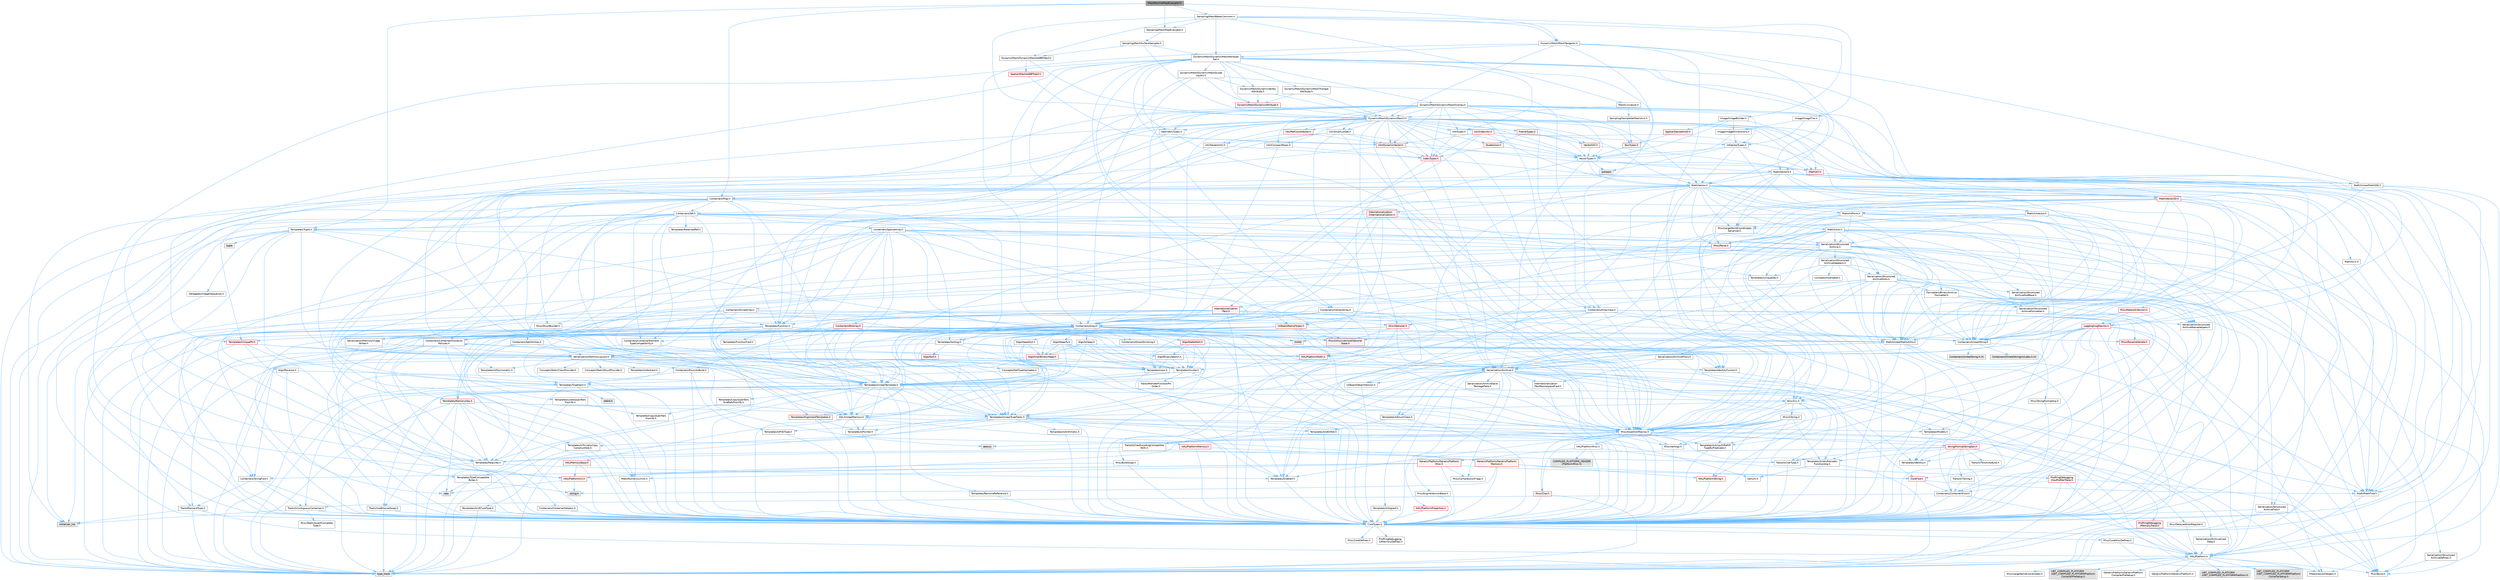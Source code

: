 digraph "MeshNormalMapEvaluator.h"
{
 // INTERACTIVE_SVG=YES
 // LATEX_PDF_SIZE
  bgcolor="transparent";
  edge [fontname=Helvetica,fontsize=10,labelfontname=Helvetica,labelfontsize=10];
  node [fontname=Helvetica,fontsize=10,shape=box,height=0.2,width=0.4];
  Node1 [id="Node000001",label="MeshNormalMapEvaluator.h",height=0.2,width=0.4,color="gray40", fillcolor="grey60", style="filled", fontcolor="black",tooltip=" "];
  Node1 -> Node2 [id="edge1_Node000001_Node000002",color="steelblue1",style="solid",tooltip=" "];
  Node2 [id="Node000002",label="Templates/Tuple.h",height=0.2,width=0.4,color="grey40", fillcolor="white", style="filled",URL="$d2/d4f/Tuple_8h.html",tooltip=" "];
  Node2 -> Node3 [id="edge2_Node000002_Node000003",color="steelblue1",style="solid",tooltip=" "];
  Node3 [id="Node000003",label="CoreTypes.h",height=0.2,width=0.4,color="grey40", fillcolor="white", style="filled",URL="$dc/dec/CoreTypes_8h.html",tooltip=" "];
  Node3 -> Node4 [id="edge3_Node000003_Node000004",color="steelblue1",style="solid",tooltip=" "];
  Node4 [id="Node000004",label="HAL/Platform.h",height=0.2,width=0.4,color="grey40", fillcolor="white", style="filled",URL="$d9/dd0/Platform_8h.html",tooltip=" "];
  Node4 -> Node5 [id="edge4_Node000004_Node000005",color="steelblue1",style="solid",tooltip=" "];
  Node5 [id="Node000005",label="Misc/Build.h",height=0.2,width=0.4,color="grey40", fillcolor="white", style="filled",URL="$d3/dbb/Build_8h.html",tooltip=" "];
  Node4 -> Node6 [id="edge5_Node000004_Node000006",color="steelblue1",style="solid",tooltip=" "];
  Node6 [id="Node000006",label="Misc/LargeWorldCoordinates.h",height=0.2,width=0.4,color="grey40", fillcolor="white", style="filled",URL="$d2/dcb/LargeWorldCoordinates_8h.html",tooltip=" "];
  Node4 -> Node7 [id="edge6_Node000004_Node000007",color="steelblue1",style="solid",tooltip=" "];
  Node7 [id="Node000007",label="type_traits",height=0.2,width=0.4,color="grey60", fillcolor="#E0E0E0", style="filled",tooltip=" "];
  Node4 -> Node8 [id="edge7_Node000004_Node000008",color="steelblue1",style="solid",tooltip=" "];
  Node8 [id="Node000008",label="PreprocessorHelpers.h",height=0.2,width=0.4,color="grey40", fillcolor="white", style="filled",URL="$db/ddb/PreprocessorHelpers_8h.html",tooltip=" "];
  Node4 -> Node9 [id="edge8_Node000004_Node000009",color="steelblue1",style="solid",tooltip=" "];
  Node9 [id="Node000009",label="UBT_COMPILED_PLATFORM\l/UBT_COMPILED_PLATFORMPlatform\lCompilerPreSetup.h",height=0.2,width=0.4,color="grey60", fillcolor="#E0E0E0", style="filled",tooltip=" "];
  Node4 -> Node10 [id="edge9_Node000004_Node000010",color="steelblue1",style="solid",tooltip=" "];
  Node10 [id="Node000010",label="GenericPlatform/GenericPlatform\lCompilerPreSetup.h",height=0.2,width=0.4,color="grey40", fillcolor="white", style="filled",URL="$d9/dc8/GenericPlatformCompilerPreSetup_8h.html",tooltip=" "];
  Node4 -> Node11 [id="edge10_Node000004_Node000011",color="steelblue1",style="solid",tooltip=" "];
  Node11 [id="Node000011",label="GenericPlatform/GenericPlatform.h",height=0.2,width=0.4,color="grey40", fillcolor="white", style="filled",URL="$d6/d84/GenericPlatform_8h.html",tooltip=" "];
  Node4 -> Node12 [id="edge11_Node000004_Node000012",color="steelblue1",style="solid",tooltip=" "];
  Node12 [id="Node000012",label="UBT_COMPILED_PLATFORM\l/UBT_COMPILED_PLATFORMPlatform.h",height=0.2,width=0.4,color="grey60", fillcolor="#E0E0E0", style="filled",tooltip=" "];
  Node4 -> Node13 [id="edge12_Node000004_Node000013",color="steelblue1",style="solid",tooltip=" "];
  Node13 [id="Node000013",label="UBT_COMPILED_PLATFORM\l/UBT_COMPILED_PLATFORMPlatform\lCompilerSetup.h",height=0.2,width=0.4,color="grey60", fillcolor="#E0E0E0", style="filled",tooltip=" "];
  Node3 -> Node14 [id="edge13_Node000003_Node000014",color="steelblue1",style="solid",tooltip=" "];
  Node14 [id="Node000014",label="ProfilingDebugging\l/UMemoryDefines.h",height=0.2,width=0.4,color="grey40", fillcolor="white", style="filled",URL="$d2/da2/UMemoryDefines_8h.html",tooltip=" "];
  Node3 -> Node15 [id="edge14_Node000003_Node000015",color="steelblue1",style="solid",tooltip=" "];
  Node15 [id="Node000015",label="Misc/CoreMiscDefines.h",height=0.2,width=0.4,color="grey40", fillcolor="white", style="filled",URL="$da/d38/CoreMiscDefines_8h.html",tooltip=" "];
  Node15 -> Node4 [id="edge15_Node000015_Node000004",color="steelblue1",style="solid",tooltip=" "];
  Node15 -> Node8 [id="edge16_Node000015_Node000008",color="steelblue1",style="solid",tooltip=" "];
  Node3 -> Node16 [id="edge17_Node000003_Node000016",color="steelblue1",style="solid",tooltip=" "];
  Node16 [id="Node000016",label="Misc/CoreDefines.h",height=0.2,width=0.4,color="grey40", fillcolor="white", style="filled",URL="$d3/dd2/CoreDefines_8h.html",tooltip=" "];
  Node2 -> Node17 [id="edge18_Node000002_Node000017",color="steelblue1",style="solid",tooltip=" "];
  Node17 [id="Node000017",label="Templates/UnrealTemplate.h",height=0.2,width=0.4,color="grey40", fillcolor="white", style="filled",URL="$d4/d24/UnrealTemplate_8h.html",tooltip=" "];
  Node17 -> Node3 [id="edge19_Node000017_Node000003",color="steelblue1",style="solid",tooltip=" "];
  Node17 -> Node18 [id="edge20_Node000017_Node000018",color="steelblue1",style="solid",tooltip=" "];
  Node18 [id="Node000018",label="Templates/IsPointer.h",height=0.2,width=0.4,color="grey40", fillcolor="white", style="filled",URL="$d7/d05/IsPointer_8h.html",tooltip=" "];
  Node18 -> Node3 [id="edge21_Node000018_Node000003",color="steelblue1",style="solid",tooltip=" "];
  Node17 -> Node19 [id="edge22_Node000017_Node000019",color="steelblue1",style="solid",tooltip=" "];
  Node19 [id="Node000019",label="HAL/UnrealMemory.h",height=0.2,width=0.4,color="grey40", fillcolor="white", style="filled",URL="$d9/d96/UnrealMemory_8h.html",tooltip=" "];
  Node19 -> Node3 [id="edge23_Node000019_Node000003",color="steelblue1",style="solid",tooltip=" "];
  Node19 -> Node20 [id="edge24_Node000019_Node000020",color="steelblue1",style="solid",tooltip=" "];
  Node20 [id="Node000020",label="GenericPlatform/GenericPlatform\lMemory.h",height=0.2,width=0.4,color="red", fillcolor="#FFF0F0", style="filled",URL="$dd/d22/GenericPlatformMemory_8h.html",tooltip=" "];
  Node20 -> Node21 [id="edge25_Node000020_Node000021",color="steelblue1",style="solid",tooltip=" "];
  Node21 [id="Node000021",label="CoreFwd.h",height=0.2,width=0.4,color="red", fillcolor="#FFF0F0", style="filled",URL="$d1/d1e/CoreFwd_8h.html",tooltip=" "];
  Node21 -> Node3 [id="edge26_Node000021_Node000003",color="steelblue1",style="solid",tooltip=" "];
  Node21 -> Node22 [id="edge27_Node000021_Node000022",color="steelblue1",style="solid",tooltip=" "];
  Node22 [id="Node000022",label="Containers/ContainersFwd.h",height=0.2,width=0.4,color="grey40", fillcolor="white", style="filled",URL="$d4/d0a/ContainersFwd_8h.html",tooltip=" "];
  Node22 -> Node4 [id="edge28_Node000022_Node000004",color="steelblue1",style="solid",tooltip=" "];
  Node22 -> Node3 [id="edge29_Node000022_Node000003",color="steelblue1",style="solid",tooltip=" "];
  Node22 -> Node23 [id="edge30_Node000022_Node000023",color="steelblue1",style="solid",tooltip=" "];
  Node23 [id="Node000023",label="Traits/IsContiguousContainer.h",height=0.2,width=0.4,color="grey40", fillcolor="white", style="filled",URL="$d5/d3c/IsContiguousContainer_8h.html",tooltip=" "];
  Node23 -> Node3 [id="edge31_Node000023_Node000003",color="steelblue1",style="solid",tooltip=" "];
  Node23 -> Node24 [id="edge32_Node000023_Node000024",color="steelblue1",style="solid",tooltip=" "];
  Node24 [id="Node000024",label="Misc/StaticAssertComplete\lType.h",height=0.2,width=0.4,color="grey40", fillcolor="white", style="filled",URL="$d5/d4e/StaticAssertCompleteType_8h.html",tooltip=" "];
  Node23 -> Node25 [id="edge33_Node000023_Node000025",color="steelblue1",style="solid",tooltip=" "];
  Node25 [id="Node000025",label="initializer_list",height=0.2,width=0.4,color="grey60", fillcolor="#E0E0E0", style="filled",tooltip=" "];
  Node21 -> Node26 [id="edge34_Node000021_Node000026",color="steelblue1",style="solid",tooltip=" "];
  Node26 [id="Node000026",label="Math/MathFwd.h",height=0.2,width=0.4,color="grey40", fillcolor="white", style="filled",URL="$d2/d10/MathFwd_8h.html",tooltip=" "];
  Node26 -> Node4 [id="edge35_Node000026_Node000004",color="steelblue1",style="solid",tooltip=" "];
  Node20 -> Node3 [id="edge36_Node000020_Node000003",color="steelblue1",style="solid",tooltip=" "];
  Node20 -> Node28 [id="edge37_Node000020_Node000028",color="steelblue1",style="solid",tooltip=" "];
  Node28 [id="Node000028",label="HAL/PlatformString.h",height=0.2,width=0.4,color="red", fillcolor="#FFF0F0", style="filled",URL="$db/db5/PlatformString_8h.html",tooltip=" "];
  Node28 -> Node3 [id="edge38_Node000028_Node000003",color="steelblue1",style="solid",tooltip=" "];
  Node20 -> Node30 [id="edge39_Node000020_Node000030",color="steelblue1",style="solid",tooltip=" "];
  Node30 [id="Node000030",label="string.h",height=0.2,width=0.4,color="grey60", fillcolor="#E0E0E0", style="filled",tooltip=" "];
  Node19 -> Node32 [id="edge40_Node000019_Node000032",color="steelblue1",style="solid",tooltip=" "];
  Node32 [id="Node000032",label="HAL/MemoryBase.h",height=0.2,width=0.4,color="red", fillcolor="#FFF0F0", style="filled",URL="$d6/d9f/MemoryBase_8h.html",tooltip=" "];
  Node32 -> Node3 [id="edge41_Node000032_Node000003",color="steelblue1",style="solid",tooltip=" "];
  Node32 -> Node36 [id="edge42_Node000032_Node000036",color="steelblue1",style="solid",tooltip=" "];
  Node36 [id="Node000036",label="HAL/PlatformCrt.h",height=0.2,width=0.4,color="red", fillcolor="#FFF0F0", style="filled",URL="$d8/d75/PlatformCrt_8h.html",tooltip=" "];
  Node36 -> Node37 [id="edge43_Node000036_Node000037",color="steelblue1",style="solid",tooltip=" "];
  Node37 [id="Node000037",label="new",height=0.2,width=0.4,color="grey60", fillcolor="#E0E0E0", style="filled",tooltip=" "];
  Node36 -> Node30 [id="edge44_Node000036_Node000030",color="steelblue1",style="solid",tooltip=" "];
  Node19 -> Node87 [id="edge45_Node000019_Node000087",color="steelblue1",style="solid",tooltip=" "];
  Node87 [id="Node000087",label="HAL/PlatformMemory.h",height=0.2,width=0.4,color="red", fillcolor="#FFF0F0", style="filled",URL="$de/d68/PlatformMemory_8h.html",tooltip=" "];
  Node87 -> Node3 [id="edge46_Node000087_Node000003",color="steelblue1",style="solid",tooltip=" "];
  Node87 -> Node20 [id="edge47_Node000087_Node000020",color="steelblue1",style="solid",tooltip=" "];
  Node19 -> Node89 [id="edge48_Node000019_Node000089",color="steelblue1",style="solid",tooltip=" "];
  Node89 [id="Node000089",label="ProfilingDebugging\l/MemoryTrace.h",height=0.2,width=0.4,color="red", fillcolor="#FFF0F0", style="filled",URL="$da/dd7/MemoryTrace_8h.html",tooltip=" "];
  Node89 -> Node4 [id="edge49_Node000089_Node000004",color="steelblue1",style="solid",tooltip=" "];
  Node19 -> Node18 [id="edge50_Node000019_Node000018",color="steelblue1",style="solid",tooltip=" "];
  Node17 -> Node90 [id="edge51_Node000017_Node000090",color="steelblue1",style="solid",tooltip=" "];
  Node90 [id="Node000090",label="Templates/CopyQualifiers\lAndRefsFromTo.h",height=0.2,width=0.4,color="grey40", fillcolor="white", style="filled",URL="$d3/db3/CopyQualifiersAndRefsFromTo_8h.html",tooltip=" "];
  Node90 -> Node91 [id="edge52_Node000090_Node000091",color="steelblue1",style="solid",tooltip=" "];
  Node91 [id="Node000091",label="Templates/CopyQualifiers\lFromTo.h",height=0.2,width=0.4,color="grey40", fillcolor="white", style="filled",URL="$d5/db4/CopyQualifiersFromTo_8h.html",tooltip=" "];
  Node17 -> Node92 [id="edge53_Node000017_Node000092",color="steelblue1",style="solid",tooltip=" "];
  Node92 [id="Node000092",label="Templates/UnrealTypeTraits.h",height=0.2,width=0.4,color="grey40", fillcolor="white", style="filled",URL="$d2/d2d/UnrealTypeTraits_8h.html",tooltip=" "];
  Node92 -> Node3 [id="edge54_Node000092_Node000003",color="steelblue1",style="solid",tooltip=" "];
  Node92 -> Node18 [id="edge55_Node000092_Node000018",color="steelblue1",style="solid",tooltip=" "];
  Node92 -> Node45 [id="edge56_Node000092_Node000045",color="steelblue1",style="solid",tooltip=" "];
  Node45 [id="Node000045",label="Misc/AssertionMacros.h",height=0.2,width=0.4,color="grey40", fillcolor="white", style="filled",URL="$d0/dfa/AssertionMacros_8h.html",tooltip=" "];
  Node45 -> Node3 [id="edge57_Node000045_Node000003",color="steelblue1",style="solid",tooltip=" "];
  Node45 -> Node4 [id="edge58_Node000045_Node000004",color="steelblue1",style="solid",tooltip=" "];
  Node45 -> Node46 [id="edge59_Node000045_Node000046",color="steelblue1",style="solid",tooltip=" "];
  Node46 [id="Node000046",label="HAL/PlatformMisc.h",height=0.2,width=0.4,color="grey40", fillcolor="white", style="filled",URL="$d0/df5/PlatformMisc_8h.html",tooltip=" "];
  Node46 -> Node3 [id="edge60_Node000046_Node000003",color="steelblue1",style="solid",tooltip=" "];
  Node46 -> Node47 [id="edge61_Node000046_Node000047",color="steelblue1",style="solid",tooltip=" "];
  Node47 [id="Node000047",label="GenericPlatform/GenericPlatform\lMisc.h",height=0.2,width=0.4,color="red", fillcolor="#FFF0F0", style="filled",URL="$db/d9a/GenericPlatformMisc_8h.html",tooltip=" "];
  Node47 -> Node48 [id="edge62_Node000047_Node000048",color="steelblue1",style="solid",tooltip=" "];
  Node48 [id="Node000048",label="Containers/StringFwd.h",height=0.2,width=0.4,color="grey40", fillcolor="white", style="filled",URL="$df/d37/StringFwd_8h.html",tooltip=" "];
  Node48 -> Node3 [id="edge63_Node000048_Node000003",color="steelblue1",style="solid",tooltip=" "];
  Node48 -> Node49 [id="edge64_Node000048_Node000049",color="steelblue1",style="solid",tooltip=" "];
  Node49 [id="Node000049",label="Traits/ElementType.h",height=0.2,width=0.4,color="grey40", fillcolor="white", style="filled",URL="$d5/d4f/ElementType_8h.html",tooltip=" "];
  Node49 -> Node4 [id="edge65_Node000049_Node000004",color="steelblue1",style="solid",tooltip=" "];
  Node49 -> Node25 [id="edge66_Node000049_Node000025",color="steelblue1",style="solid",tooltip=" "];
  Node49 -> Node7 [id="edge67_Node000049_Node000007",color="steelblue1",style="solid",tooltip=" "];
  Node48 -> Node23 [id="edge68_Node000048_Node000023",color="steelblue1",style="solid",tooltip=" "];
  Node47 -> Node21 [id="edge69_Node000047_Node000021",color="steelblue1",style="solid",tooltip=" "];
  Node47 -> Node3 [id="edge70_Node000047_Node000003",color="steelblue1",style="solid",tooltip=" "];
  Node47 -> Node36 [id="edge71_Node000047_Node000036",color="steelblue1",style="solid",tooltip=" "];
  Node47 -> Node51 [id="edge72_Node000047_Node000051",color="steelblue1",style="solid",tooltip=" "];
  Node51 [id="Node000051",label="Math/NumericLimits.h",height=0.2,width=0.4,color="grey40", fillcolor="white", style="filled",URL="$df/d1b/NumericLimits_8h.html",tooltip=" "];
  Node51 -> Node3 [id="edge73_Node000051_Node000003",color="steelblue1",style="solid",tooltip=" "];
  Node47 -> Node52 [id="edge74_Node000047_Node000052",color="steelblue1",style="solid",tooltip=" "];
  Node52 [id="Node000052",label="Misc/CompressionFlags.h",height=0.2,width=0.4,color="grey40", fillcolor="white", style="filled",URL="$d9/d76/CompressionFlags_8h.html",tooltip=" "];
  Node46 -> Node56 [id="edge75_Node000046_Node000056",color="steelblue1",style="solid",tooltip=" "];
  Node56 [id="Node000056",label="COMPILED_PLATFORM_HEADER\l(PlatformMisc.h)",height=0.2,width=0.4,color="grey60", fillcolor="#E0E0E0", style="filled",tooltip=" "];
  Node46 -> Node57 [id="edge76_Node000046_Node000057",color="steelblue1",style="solid",tooltip=" "];
  Node57 [id="Node000057",label="ProfilingDebugging\l/CpuProfilerTrace.h",height=0.2,width=0.4,color="red", fillcolor="#FFF0F0", style="filled",URL="$da/dcb/CpuProfilerTrace_8h.html",tooltip=" "];
  Node57 -> Node3 [id="edge77_Node000057_Node000003",color="steelblue1",style="solid",tooltip=" "];
  Node57 -> Node22 [id="edge78_Node000057_Node000022",color="steelblue1",style="solid",tooltip=" "];
  Node57 -> Node8 [id="edge79_Node000057_Node000008",color="steelblue1",style="solid",tooltip=" "];
  Node57 -> Node5 [id="edge80_Node000057_Node000005",color="steelblue1",style="solid",tooltip=" "];
  Node45 -> Node8 [id="edge81_Node000045_Node000008",color="steelblue1",style="solid",tooltip=" "];
  Node45 -> Node62 [id="edge82_Node000045_Node000062",color="steelblue1",style="solid",tooltip=" "];
  Node62 [id="Node000062",label="Templates/EnableIf.h",height=0.2,width=0.4,color="grey40", fillcolor="white", style="filled",URL="$d7/d60/EnableIf_8h.html",tooltip=" "];
  Node62 -> Node3 [id="edge83_Node000062_Node000003",color="steelblue1",style="solid",tooltip=" "];
  Node45 -> Node63 [id="edge84_Node000045_Node000063",color="steelblue1",style="solid",tooltip=" "];
  Node63 [id="Node000063",label="Templates/IsArrayOrRefOf\lTypeByPredicate.h",height=0.2,width=0.4,color="grey40", fillcolor="white", style="filled",URL="$d6/da1/IsArrayOrRefOfTypeByPredicate_8h.html",tooltip=" "];
  Node63 -> Node3 [id="edge85_Node000063_Node000003",color="steelblue1",style="solid",tooltip=" "];
  Node45 -> Node64 [id="edge86_Node000045_Node000064",color="steelblue1",style="solid",tooltip=" "];
  Node64 [id="Node000064",label="Templates/IsValidVariadic\lFunctionArg.h",height=0.2,width=0.4,color="grey40", fillcolor="white", style="filled",URL="$d0/dc8/IsValidVariadicFunctionArg_8h.html",tooltip=" "];
  Node64 -> Node3 [id="edge87_Node000064_Node000003",color="steelblue1",style="solid",tooltip=" "];
  Node64 -> Node65 [id="edge88_Node000064_Node000065",color="steelblue1",style="solid",tooltip=" "];
  Node65 [id="Node000065",label="IsEnum.h",height=0.2,width=0.4,color="grey40", fillcolor="white", style="filled",URL="$d4/de5/IsEnum_8h.html",tooltip=" "];
  Node64 -> Node7 [id="edge89_Node000064_Node000007",color="steelblue1",style="solid",tooltip=" "];
  Node45 -> Node66 [id="edge90_Node000045_Node000066",color="steelblue1",style="solid",tooltip=" "];
  Node66 [id="Node000066",label="Traits/IsCharEncodingCompatible\lWith.h",height=0.2,width=0.4,color="grey40", fillcolor="white", style="filled",URL="$df/dd1/IsCharEncodingCompatibleWith_8h.html",tooltip=" "];
  Node66 -> Node7 [id="edge91_Node000066_Node000007",color="steelblue1",style="solid",tooltip=" "];
  Node66 -> Node67 [id="edge92_Node000066_Node000067",color="steelblue1",style="solid",tooltip=" "];
  Node67 [id="Node000067",label="Traits/IsCharType.h",height=0.2,width=0.4,color="grey40", fillcolor="white", style="filled",URL="$db/d51/IsCharType_8h.html",tooltip=" "];
  Node67 -> Node3 [id="edge93_Node000067_Node000003",color="steelblue1",style="solid",tooltip=" "];
  Node45 -> Node68 [id="edge94_Node000045_Node000068",color="steelblue1",style="solid",tooltip=" "];
  Node68 [id="Node000068",label="Misc/VarArgs.h",height=0.2,width=0.4,color="grey40", fillcolor="white", style="filled",URL="$d5/d6f/VarArgs_8h.html",tooltip=" "];
  Node68 -> Node3 [id="edge95_Node000068_Node000003",color="steelblue1",style="solid",tooltip=" "];
  Node45 -> Node69 [id="edge96_Node000045_Node000069",color="steelblue1",style="solid",tooltip=" "];
  Node69 [id="Node000069",label="String/FormatStringSan.h",height=0.2,width=0.4,color="red", fillcolor="#FFF0F0", style="filled",URL="$d3/d8b/FormatStringSan_8h.html",tooltip=" "];
  Node69 -> Node7 [id="edge97_Node000069_Node000007",color="steelblue1",style="solid",tooltip=" "];
  Node69 -> Node3 [id="edge98_Node000069_Node000003",color="steelblue1",style="solid",tooltip=" "];
  Node69 -> Node70 [id="edge99_Node000069_Node000070",color="steelblue1",style="solid",tooltip=" "];
  Node70 [id="Node000070",label="Templates/Requires.h",height=0.2,width=0.4,color="grey40", fillcolor="white", style="filled",URL="$dc/d96/Requires_8h.html",tooltip=" "];
  Node70 -> Node62 [id="edge100_Node000070_Node000062",color="steelblue1",style="solid",tooltip=" "];
  Node70 -> Node7 [id="edge101_Node000070_Node000007",color="steelblue1",style="solid",tooltip=" "];
  Node69 -> Node71 [id="edge102_Node000069_Node000071",color="steelblue1",style="solid",tooltip=" "];
  Node71 [id="Node000071",label="Templates/Identity.h",height=0.2,width=0.4,color="grey40", fillcolor="white", style="filled",URL="$d0/dd5/Identity_8h.html",tooltip=" "];
  Node69 -> Node64 [id="edge103_Node000069_Node000064",color="steelblue1",style="solid",tooltip=" "];
  Node69 -> Node67 [id="edge104_Node000069_Node000067",color="steelblue1",style="solid",tooltip=" "];
  Node69 -> Node72 [id="edge105_Node000069_Node000072",color="steelblue1",style="solid",tooltip=" "];
  Node72 [id="Node000072",label="Traits/IsTEnumAsByte.h",height=0.2,width=0.4,color="grey40", fillcolor="white", style="filled",URL="$d1/de6/IsTEnumAsByte_8h.html",tooltip=" "];
  Node69 -> Node73 [id="edge106_Node000069_Node000073",color="steelblue1",style="solid",tooltip=" "];
  Node73 [id="Node000073",label="Traits/IsTString.h",height=0.2,width=0.4,color="grey40", fillcolor="white", style="filled",URL="$d0/df8/IsTString_8h.html",tooltip=" "];
  Node73 -> Node22 [id="edge107_Node000073_Node000022",color="steelblue1",style="solid",tooltip=" "];
  Node69 -> Node22 [id="edge108_Node000069_Node000022",color="steelblue1",style="solid",tooltip=" "];
  Node45 -> Node75 [id="edge109_Node000045_Node000075",color="steelblue1",style="solid",tooltip=" "];
  Node75 [id="Node000075",label="atomic",height=0.2,width=0.4,color="grey60", fillcolor="#E0E0E0", style="filled",tooltip=" "];
  Node92 -> Node83 [id="edge110_Node000092_Node000083",color="steelblue1",style="solid",tooltip=" "];
  Node83 [id="Node000083",label="Templates/AndOrNot.h",height=0.2,width=0.4,color="grey40", fillcolor="white", style="filled",URL="$db/d0a/AndOrNot_8h.html",tooltip=" "];
  Node83 -> Node3 [id="edge111_Node000083_Node000003",color="steelblue1",style="solid",tooltip=" "];
  Node92 -> Node62 [id="edge112_Node000092_Node000062",color="steelblue1",style="solid",tooltip=" "];
  Node92 -> Node93 [id="edge113_Node000092_Node000093",color="steelblue1",style="solid",tooltip=" "];
  Node93 [id="Node000093",label="Templates/IsArithmetic.h",height=0.2,width=0.4,color="grey40", fillcolor="white", style="filled",URL="$d2/d5d/IsArithmetic_8h.html",tooltip=" "];
  Node93 -> Node3 [id="edge114_Node000093_Node000003",color="steelblue1",style="solid",tooltip=" "];
  Node92 -> Node65 [id="edge115_Node000092_Node000065",color="steelblue1",style="solid",tooltip=" "];
  Node92 -> Node94 [id="edge116_Node000092_Node000094",color="steelblue1",style="solid",tooltip=" "];
  Node94 [id="Node000094",label="Templates/Models.h",height=0.2,width=0.4,color="grey40", fillcolor="white", style="filled",URL="$d3/d0c/Models_8h.html",tooltip=" "];
  Node94 -> Node71 [id="edge117_Node000094_Node000071",color="steelblue1",style="solid",tooltip=" "];
  Node92 -> Node95 [id="edge118_Node000092_Node000095",color="steelblue1",style="solid",tooltip=" "];
  Node95 [id="Node000095",label="Templates/IsPODType.h",height=0.2,width=0.4,color="grey40", fillcolor="white", style="filled",URL="$d7/db1/IsPODType_8h.html",tooltip=" "];
  Node95 -> Node3 [id="edge119_Node000095_Node000003",color="steelblue1",style="solid",tooltip=" "];
  Node92 -> Node96 [id="edge120_Node000092_Node000096",color="steelblue1",style="solid",tooltip=" "];
  Node96 [id="Node000096",label="Templates/IsUECoreType.h",height=0.2,width=0.4,color="grey40", fillcolor="white", style="filled",URL="$d1/db8/IsUECoreType_8h.html",tooltip=" "];
  Node96 -> Node3 [id="edge121_Node000096_Node000003",color="steelblue1",style="solid",tooltip=" "];
  Node96 -> Node7 [id="edge122_Node000096_Node000007",color="steelblue1",style="solid",tooltip=" "];
  Node92 -> Node84 [id="edge123_Node000092_Node000084",color="steelblue1",style="solid",tooltip=" "];
  Node84 [id="Node000084",label="Templates/IsTriviallyCopy\lConstructible.h",height=0.2,width=0.4,color="grey40", fillcolor="white", style="filled",URL="$d3/d78/IsTriviallyCopyConstructible_8h.html",tooltip=" "];
  Node84 -> Node3 [id="edge124_Node000084_Node000003",color="steelblue1",style="solid",tooltip=" "];
  Node84 -> Node7 [id="edge125_Node000084_Node000007",color="steelblue1",style="solid",tooltip=" "];
  Node17 -> Node97 [id="edge126_Node000017_Node000097",color="steelblue1",style="solid",tooltip=" "];
  Node97 [id="Node000097",label="Templates/RemoveReference.h",height=0.2,width=0.4,color="grey40", fillcolor="white", style="filled",URL="$da/dbe/RemoveReference_8h.html",tooltip=" "];
  Node97 -> Node3 [id="edge127_Node000097_Node000003",color="steelblue1",style="solid",tooltip=" "];
  Node17 -> Node70 [id="edge128_Node000017_Node000070",color="steelblue1",style="solid",tooltip=" "];
  Node17 -> Node98 [id="edge129_Node000017_Node000098",color="steelblue1",style="solid",tooltip=" "];
  Node98 [id="Node000098",label="Templates/TypeCompatible\lBytes.h",height=0.2,width=0.4,color="grey40", fillcolor="white", style="filled",URL="$df/d0a/TypeCompatibleBytes_8h.html",tooltip=" "];
  Node98 -> Node3 [id="edge130_Node000098_Node000003",color="steelblue1",style="solid",tooltip=" "];
  Node98 -> Node30 [id="edge131_Node000098_Node000030",color="steelblue1",style="solid",tooltip=" "];
  Node98 -> Node37 [id="edge132_Node000098_Node000037",color="steelblue1",style="solid",tooltip=" "];
  Node98 -> Node7 [id="edge133_Node000098_Node000007",color="steelblue1",style="solid",tooltip=" "];
  Node17 -> Node71 [id="edge134_Node000017_Node000071",color="steelblue1",style="solid",tooltip=" "];
  Node17 -> Node23 [id="edge135_Node000017_Node000023",color="steelblue1",style="solid",tooltip=" "];
  Node17 -> Node99 [id="edge136_Node000017_Node000099",color="steelblue1",style="solid",tooltip=" "];
  Node99 [id="Node000099",label="Traits/UseBitwiseSwap.h",height=0.2,width=0.4,color="grey40", fillcolor="white", style="filled",URL="$db/df3/UseBitwiseSwap_8h.html",tooltip=" "];
  Node99 -> Node3 [id="edge137_Node000099_Node000003",color="steelblue1",style="solid",tooltip=" "];
  Node99 -> Node7 [id="edge138_Node000099_Node000007",color="steelblue1",style="solid",tooltip=" "];
  Node17 -> Node7 [id="edge139_Node000017_Node000007",color="steelblue1",style="solid",tooltip=" "];
  Node2 -> Node100 [id="edge140_Node000002_Node000100",color="steelblue1",style="solid",tooltip=" "];
  Node100 [id="Node000100",label="Delegates/IntegerSequence.h",height=0.2,width=0.4,color="grey40", fillcolor="white", style="filled",URL="$d2/dcc/IntegerSequence_8h.html",tooltip=" "];
  Node100 -> Node3 [id="edge141_Node000100_Node000003",color="steelblue1",style="solid",tooltip=" "];
  Node2 -> Node101 [id="edge142_Node000002_Node000101",color="steelblue1",style="solid",tooltip=" "];
  Node101 [id="Node000101",label="Templates/Invoke.h",height=0.2,width=0.4,color="grey40", fillcolor="white", style="filled",URL="$d7/deb/Invoke_8h.html",tooltip=" "];
  Node101 -> Node3 [id="edge143_Node000101_Node000003",color="steelblue1",style="solid",tooltip=" "];
  Node101 -> Node102 [id="edge144_Node000101_Node000102",color="steelblue1",style="solid",tooltip=" "];
  Node102 [id="Node000102",label="Traits/MemberFunctionPtr\lOuter.h",height=0.2,width=0.4,color="grey40", fillcolor="white", style="filled",URL="$db/da7/MemberFunctionPtrOuter_8h.html",tooltip=" "];
  Node101 -> Node17 [id="edge145_Node000101_Node000017",color="steelblue1",style="solid",tooltip=" "];
  Node101 -> Node7 [id="edge146_Node000101_Node000007",color="steelblue1",style="solid",tooltip=" "];
  Node2 -> Node103 [id="edge147_Node000002_Node000103",color="steelblue1",style="solid",tooltip=" "];
  Node103 [id="Node000103",label="Serialization/Structured\lArchive.h",height=0.2,width=0.4,color="grey40", fillcolor="white", style="filled",URL="$d9/d1e/StructuredArchive_8h.html",tooltip=" "];
  Node103 -> Node104 [id="edge148_Node000103_Node000104",color="steelblue1",style="solid",tooltip=" "];
  Node104 [id="Node000104",label="Containers/Array.h",height=0.2,width=0.4,color="grey40", fillcolor="white", style="filled",URL="$df/dd0/Array_8h.html",tooltip=" "];
  Node104 -> Node3 [id="edge149_Node000104_Node000003",color="steelblue1",style="solid",tooltip=" "];
  Node104 -> Node45 [id="edge150_Node000104_Node000045",color="steelblue1",style="solid",tooltip=" "];
  Node104 -> Node105 [id="edge151_Node000104_Node000105",color="steelblue1",style="solid",tooltip=" "];
  Node105 [id="Node000105",label="Misc/IntrusiveUnsetOptional\lState.h",height=0.2,width=0.4,color="red", fillcolor="#FFF0F0", style="filled",URL="$d2/d0a/IntrusiveUnsetOptionalState_8h.html",tooltip=" "];
  Node104 -> Node107 [id="edge152_Node000104_Node000107",color="steelblue1",style="solid",tooltip=" "];
  Node107 [id="Node000107",label="Misc/ReverseIterate.h",height=0.2,width=0.4,color="red", fillcolor="#FFF0F0", style="filled",URL="$db/de3/ReverseIterate_8h.html",tooltip=" "];
  Node107 -> Node4 [id="edge153_Node000107_Node000004",color="steelblue1",style="solid",tooltip=" "];
  Node104 -> Node19 [id="edge154_Node000104_Node000019",color="steelblue1",style="solid",tooltip=" "];
  Node104 -> Node92 [id="edge155_Node000104_Node000092",color="steelblue1",style="solid",tooltip=" "];
  Node104 -> Node17 [id="edge156_Node000104_Node000017",color="steelblue1",style="solid",tooltip=" "];
  Node104 -> Node109 [id="edge157_Node000104_Node000109",color="steelblue1",style="solid",tooltip=" "];
  Node109 [id="Node000109",label="Containers/AllowShrinking.h",height=0.2,width=0.4,color="grey40", fillcolor="white", style="filled",URL="$d7/d1a/AllowShrinking_8h.html",tooltip=" "];
  Node109 -> Node3 [id="edge158_Node000109_Node000003",color="steelblue1",style="solid",tooltip=" "];
  Node104 -> Node110 [id="edge159_Node000104_Node000110",color="steelblue1",style="solid",tooltip=" "];
  Node110 [id="Node000110",label="Containers/ContainerAllocation\lPolicies.h",height=0.2,width=0.4,color="grey40", fillcolor="white", style="filled",URL="$d7/dff/ContainerAllocationPolicies_8h.html",tooltip=" "];
  Node110 -> Node3 [id="edge160_Node000110_Node000003",color="steelblue1",style="solid",tooltip=" "];
  Node110 -> Node111 [id="edge161_Node000110_Node000111",color="steelblue1",style="solid",tooltip=" "];
  Node111 [id="Node000111",label="Containers/ContainerHelpers.h",height=0.2,width=0.4,color="grey40", fillcolor="white", style="filled",URL="$d7/d33/ContainerHelpers_8h.html",tooltip=" "];
  Node111 -> Node3 [id="edge162_Node000111_Node000003",color="steelblue1",style="solid",tooltip=" "];
  Node110 -> Node110 [id="edge163_Node000110_Node000110",color="steelblue1",style="solid",tooltip=" "];
  Node110 -> Node112 [id="edge164_Node000110_Node000112",color="steelblue1",style="solid",tooltip=" "];
  Node112 [id="Node000112",label="HAL/PlatformMath.h",height=0.2,width=0.4,color="red", fillcolor="#FFF0F0", style="filled",URL="$dc/d53/PlatformMath_8h.html",tooltip=" "];
  Node112 -> Node3 [id="edge165_Node000112_Node000003",color="steelblue1",style="solid",tooltip=" "];
  Node110 -> Node19 [id="edge166_Node000110_Node000019",color="steelblue1",style="solid",tooltip=" "];
  Node110 -> Node51 [id="edge167_Node000110_Node000051",color="steelblue1",style="solid",tooltip=" "];
  Node110 -> Node45 [id="edge168_Node000110_Node000045",color="steelblue1",style="solid",tooltip=" "];
  Node110 -> Node120 [id="edge169_Node000110_Node000120",color="steelblue1",style="solid",tooltip=" "];
  Node120 [id="Node000120",label="Templates/IsPolymorphic.h",height=0.2,width=0.4,color="grey40", fillcolor="white", style="filled",URL="$dc/d20/IsPolymorphic_8h.html",tooltip=" "];
  Node110 -> Node121 [id="edge170_Node000110_Node000121",color="steelblue1",style="solid",tooltip=" "];
  Node121 [id="Node000121",label="Templates/MemoryOps.h",height=0.2,width=0.4,color="red", fillcolor="#FFF0F0", style="filled",URL="$db/dea/MemoryOps_8h.html",tooltip=" "];
  Node121 -> Node3 [id="edge171_Node000121_Node000003",color="steelblue1",style="solid",tooltip=" "];
  Node121 -> Node19 [id="edge172_Node000121_Node000019",color="steelblue1",style="solid",tooltip=" "];
  Node121 -> Node84 [id="edge173_Node000121_Node000084",color="steelblue1",style="solid",tooltip=" "];
  Node121 -> Node70 [id="edge174_Node000121_Node000070",color="steelblue1",style="solid",tooltip=" "];
  Node121 -> Node92 [id="edge175_Node000121_Node000092",color="steelblue1",style="solid",tooltip=" "];
  Node121 -> Node99 [id="edge176_Node000121_Node000099",color="steelblue1",style="solid",tooltip=" "];
  Node121 -> Node37 [id="edge177_Node000121_Node000037",color="steelblue1",style="solid",tooltip=" "];
  Node121 -> Node7 [id="edge178_Node000121_Node000007",color="steelblue1",style="solid",tooltip=" "];
  Node110 -> Node98 [id="edge179_Node000110_Node000098",color="steelblue1",style="solid",tooltip=" "];
  Node110 -> Node7 [id="edge180_Node000110_Node000007",color="steelblue1",style="solid",tooltip=" "];
  Node104 -> Node122 [id="edge181_Node000104_Node000122",color="steelblue1",style="solid",tooltip=" "];
  Node122 [id="Node000122",label="Containers/ContainerElement\lTypeCompatibility.h",height=0.2,width=0.4,color="grey40", fillcolor="white", style="filled",URL="$df/ddf/ContainerElementTypeCompatibility_8h.html",tooltip=" "];
  Node122 -> Node3 [id="edge182_Node000122_Node000003",color="steelblue1",style="solid",tooltip=" "];
  Node122 -> Node92 [id="edge183_Node000122_Node000092",color="steelblue1",style="solid",tooltip=" "];
  Node104 -> Node123 [id="edge184_Node000104_Node000123",color="steelblue1",style="solid",tooltip=" "];
  Node123 [id="Node000123",label="Serialization/Archive.h",height=0.2,width=0.4,color="grey40", fillcolor="white", style="filled",URL="$d7/d3b/Archive_8h.html",tooltip=" "];
  Node123 -> Node21 [id="edge185_Node000123_Node000021",color="steelblue1",style="solid",tooltip=" "];
  Node123 -> Node3 [id="edge186_Node000123_Node000003",color="steelblue1",style="solid",tooltip=" "];
  Node123 -> Node124 [id="edge187_Node000123_Node000124",color="steelblue1",style="solid",tooltip=" "];
  Node124 [id="Node000124",label="HAL/PlatformProperties.h",height=0.2,width=0.4,color="red", fillcolor="#FFF0F0", style="filled",URL="$d9/db0/PlatformProperties_8h.html",tooltip=" "];
  Node124 -> Node3 [id="edge188_Node000124_Node000003",color="steelblue1",style="solid",tooltip=" "];
  Node123 -> Node127 [id="edge189_Node000123_Node000127",color="steelblue1",style="solid",tooltip=" "];
  Node127 [id="Node000127",label="Internationalization\l/TextNamespaceFwd.h",height=0.2,width=0.4,color="grey40", fillcolor="white", style="filled",URL="$d8/d97/TextNamespaceFwd_8h.html",tooltip=" "];
  Node127 -> Node3 [id="edge190_Node000127_Node000003",color="steelblue1",style="solid",tooltip=" "];
  Node123 -> Node26 [id="edge191_Node000123_Node000026",color="steelblue1",style="solid",tooltip=" "];
  Node123 -> Node45 [id="edge192_Node000123_Node000045",color="steelblue1",style="solid",tooltip=" "];
  Node123 -> Node5 [id="edge193_Node000123_Node000005",color="steelblue1",style="solid",tooltip=" "];
  Node123 -> Node52 [id="edge194_Node000123_Node000052",color="steelblue1",style="solid",tooltip=" "];
  Node123 -> Node128 [id="edge195_Node000123_Node000128",color="steelblue1",style="solid",tooltip=" "];
  Node128 [id="Node000128",label="Misc/EngineVersionBase.h",height=0.2,width=0.4,color="grey40", fillcolor="white", style="filled",URL="$d5/d2b/EngineVersionBase_8h.html",tooltip=" "];
  Node128 -> Node3 [id="edge196_Node000128_Node000003",color="steelblue1",style="solid",tooltip=" "];
  Node123 -> Node68 [id="edge197_Node000123_Node000068",color="steelblue1",style="solid",tooltip=" "];
  Node123 -> Node129 [id="edge198_Node000123_Node000129",color="steelblue1",style="solid",tooltip=" "];
  Node129 [id="Node000129",label="Serialization/ArchiveCook\lData.h",height=0.2,width=0.4,color="grey40", fillcolor="white", style="filled",URL="$dc/db6/ArchiveCookData_8h.html",tooltip=" "];
  Node129 -> Node4 [id="edge199_Node000129_Node000004",color="steelblue1",style="solid",tooltip=" "];
  Node123 -> Node130 [id="edge200_Node000123_Node000130",color="steelblue1",style="solid",tooltip=" "];
  Node130 [id="Node000130",label="Serialization/ArchiveSave\lPackageData.h",height=0.2,width=0.4,color="grey40", fillcolor="white", style="filled",URL="$d1/d37/ArchiveSavePackageData_8h.html",tooltip=" "];
  Node123 -> Node62 [id="edge201_Node000123_Node000062",color="steelblue1",style="solid",tooltip=" "];
  Node123 -> Node63 [id="edge202_Node000123_Node000063",color="steelblue1",style="solid",tooltip=" "];
  Node123 -> Node131 [id="edge203_Node000123_Node000131",color="steelblue1",style="solid",tooltip=" "];
  Node131 [id="Node000131",label="Templates/IsEnumClass.h",height=0.2,width=0.4,color="grey40", fillcolor="white", style="filled",URL="$d7/d15/IsEnumClass_8h.html",tooltip=" "];
  Node131 -> Node3 [id="edge204_Node000131_Node000003",color="steelblue1",style="solid",tooltip=" "];
  Node131 -> Node83 [id="edge205_Node000131_Node000083",color="steelblue1",style="solid",tooltip=" "];
  Node123 -> Node117 [id="edge206_Node000123_Node000117",color="steelblue1",style="solid",tooltip=" "];
  Node117 [id="Node000117",label="Templates/IsSigned.h",height=0.2,width=0.4,color="grey40", fillcolor="white", style="filled",URL="$d8/dd8/IsSigned_8h.html",tooltip=" "];
  Node117 -> Node3 [id="edge207_Node000117_Node000003",color="steelblue1",style="solid",tooltip=" "];
  Node123 -> Node64 [id="edge208_Node000123_Node000064",color="steelblue1",style="solid",tooltip=" "];
  Node123 -> Node17 [id="edge209_Node000123_Node000017",color="steelblue1",style="solid",tooltip=" "];
  Node123 -> Node66 [id="edge210_Node000123_Node000066",color="steelblue1",style="solid",tooltip=" "];
  Node123 -> Node132 [id="edge211_Node000123_Node000132",color="steelblue1",style="solid",tooltip=" "];
  Node132 [id="Node000132",label="UObject/ObjectVersion.h",height=0.2,width=0.4,color="grey40", fillcolor="white", style="filled",URL="$da/d63/ObjectVersion_8h.html",tooltip=" "];
  Node132 -> Node3 [id="edge212_Node000132_Node000003",color="steelblue1",style="solid",tooltip=" "];
  Node104 -> Node133 [id="edge213_Node000104_Node000133",color="steelblue1",style="solid",tooltip=" "];
  Node133 [id="Node000133",label="Serialization/MemoryImage\lWriter.h",height=0.2,width=0.4,color="grey40", fillcolor="white", style="filled",URL="$d0/d08/MemoryImageWriter_8h.html",tooltip=" "];
  Node133 -> Node3 [id="edge214_Node000133_Node000003",color="steelblue1",style="solid",tooltip=" "];
  Node133 -> Node134 [id="edge215_Node000133_Node000134",color="steelblue1",style="solid",tooltip=" "];
  Node134 [id="Node000134",label="Serialization/MemoryLayout.h",height=0.2,width=0.4,color="grey40", fillcolor="white", style="filled",URL="$d7/d66/MemoryLayout_8h.html",tooltip=" "];
  Node134 -> Node135 [id="edge216_Node000134_Node000135",color="steelblue1",style="solid",tooltip=" "];
  Node135 [id="Node000135",label="Concepts/StaticClassProvider.h",height=0.2,width=0.4,color="grey40", fillcolor="white", style="filled",URL="$dd/d83/StaticClassProvider_8h.html",tooltip=" "];
  Node134 -> Node136 [id="edge217_Node000134_Node000136",color="steelblue1",style="solid",tooltip=" "];
  Node136 [id="Node000136",label="Concepts/StaticStructProvider.h",height=0.2,width=0.4,color="grey40", fillcolor="white", style="filled",URL="$d5/d77/StaticStructProvider_8h.html",tooltip=" "];
  Node134 -> Node137 [id="edge218_Node000134_Node000137",color="steelblue1",style="solid",tooltip=" "];
  Node137 [id="Node000137",label="Containers/EnumAsByte.h",height=0.2,width=0.4,color="grey40", fillcolor="white", style="filled",URL="$d6/d9a/EnumAsByte_8h.html",tooltip=" "];
  Node137 -> Node3 [id="edge219_Node000137_Node000003",color="steelblue1",style="solid",tooltip=" "];
  Node137 -> Node95 [id="edge220_Node000137_Node000095",color="steelblue1",style="solid",tooltip=" "];
  Node137 -> Node138 [id="edge221_Node000137_Node000138",color="steelblue1",style="solid",tooltip=" "];
  Node138 [id="Node000138",label="Templates/TypeHash.h",height=0.2,width=0.4,color="grey40", fillcolor="white", style="filled",URL="$d1/d62/TypeHash_8h.html",tooltip=" "];
  Node138 -> Node3 [id="edge222_Node000138_Node000003",color="steelblue1",style="solid",tooltip=" "];
  Node138 -> Node70 [id="edge223_Node000138_Node000070",color="steelblue1",style="solid",tooltip=" "];
  Node138 -> Node139 [id="edge224_Node000138_Node000139",color="steelblue1",style="solid",tooltip=" "];
  Node139 [id="Node000139",label="Misc/Crc.h",height=0.2,width=0.4,color="grey40", fillcolor="white", style="filled",URL="$d4/dd2/Crc_8h.html",tooltip=" "];
  Node139 -> Node3 [id="edge225_Node000139_Node000003",color="steelblue1",style="solid",tooltip=" "];
  Node139 -> Node28 [id="edge226_Node000139_Node000028",color="steelblue1",style="solid",tooltip=" "];
  Node139 -> Node45 [id="edge227_Node000139_Node000045",color="steelblue1",style="solid",tooltip=" "];
  Node139 -> Node140 [id="edge228_Node000139_Node000140",color="steelblue1",style="solid",tooltip=" "];
  Node140 [id="Node000140",label="Misc/CString.h",height=0.2,width=0.4,color="grey40", fillcolor="white", style="filled",URL="$d2/d49/CString_8h.html",tooltip=" "];
  Node140 -> Node3 [id="edge229_Node000140_Node000003",color="steelblue1",style="solid",tooltip=" "];
  Node140 -> Node36 [id="edge230_Node000140_Node000036",color="steelblue1",style="solid",tooltip=" "];
  Node140 -> Node28 [id="edge231_Node000140_Node000028",color="steelblue1",style="solid",tooltip=" "];
  Node140 -> Node45 [id="edge232_Node000140_Node000045",color="steelblue1",style="solid",tooltip=" "];
  Node140 -> Node141 [id="edge233_Node000140_Node000141",color="steelblue1",style="solid",tooltip=" "];
  Node141 [id="Node000141",label="Misc/Char.h",height=0.2,width=0.4,color="red", fillcolor="#FFF0F0", style="filled",URL="$d0/d58/Char_8h.html",tooltip=" "];
  Node141 -> Node3 [id="edge234_Node000141_Node000003",color="steelblue1",style="solid",tooltip=" "];
  Node141 -> Node7 [id="edge235_Node000141_Node000007",color="steelblue1",style="solid",tooltip=" "];
  Node140 -> Node68 [id="edge236_Node000140_Node000068",color="steelblue1",style="solid",tooltip=" "];
  Node140 -> Node63 [id="edge237_Node000140_Node000063",color="steelblue1",style="solid",tooltip=" "];
  Node140 -> Node64 [id="edge238_Node000140_Node000064",color="steelblue1",style="solid",tooltip=" "];
  Node140 -> Node66 [id="edge239_Node000140_Node000066",color="steelblue1",style="solid",tooltip=" "];
  Node139 -> Node141 [id="edge240_Node000139_Node000141",color="steelblue1",style="solid",tooltip=" "];
  Node139 -> Node92 [id="edge241_Node000139_Node000092",color="steelblue1",style="solid",tooltip=" "];
  Node139 -> Node67 [id="edge242_Node000139_Node000067",color="steelblue1",style="solid",tooltip=" "];
  Node138 -> Node144 [id="edge243_Node000138_Node000144",color="steelblue1",style="solid",tooltip=" "];
  Node144 [id="Node000144",label="stdint.h",height=0.2,width=0.4,color="grey60", fillcolor="#E0E0E0", style="filled",tooltip=" "];
  Node138 -> Node7 [id="edge244_Node000138_Node000007",color="steelblue1",style="solid",tooltip=" "];
  Node134 -> Node48 [id="edge245_Node000134_Node000048",color="steelblue1",style="solid",tooltip=" "];
  Node134 -> Node19 [id="edge246_Node000134_Node000019",color="steelblue1",style="solid",tooltip=" "];
  Node134 -> Node145 [id="edge247_Node000134_Node000145",color="steelblue1",style="solid",tooltip=" "];
  Node145 [id="Node000145",label="Misc/DelayedAutoRegister.h",height=0.2,width=0.4,color="grey40", fillcolor="white", style="filled",URL="$d1/dda/DelayedAutoRegister_8h.html",tooltip=" "];
  Node145 -> Node4 [id="edge248_Node000145_Node000004",color="steelblue1",style="solid",tooltip=" "];
  Node134 -> Node62 [id="edge249_Node000134_Node000062",color="steelblue1",style="solid",tooltip=" "];
  Node134 -> Node146 [id="edge250_Node000134_Node000146",color="steelblue1",style="solid",tooltip=" "];
  Node146 [id="Node000146",label="Templates/IsAbstract.h",height=0.2,width=0.4,color="grey40", fillcolor="white", style="filled",URL="$d8/db7/IsAbstract_8h.html",tooltip=" "];
  Node134 -> Node120 [id="edge251_Node000134_Node000120",color="steelblue1",style="solid",tooltip=" "];
  Node134 -> Node94 [id="edge252_Node000134_Node000094",color="steelblue1",style="solid",tooltip=" "];
  Node134 -> Node17 [id="edge253_Node000134_Node000017",color="steelblue1",style="solid",tooltip=" "];
  Node104 -> Node147 [id="edge254_Node000104_Node000147",color="steelblue1",style="solid",tooltip=" "];
  Node147 [id="Node000147",label="Algo/Heapify.h",height=0.2,width=0.4,color="grey40", fillcolor="white", style="filled",URL="$d0/d2a/Heapify_8h.html",tooltip=" "];
  Node147 -> Node148 [id="edge255_Node000147_Node000148",color="steelblue1",style="solid",tooltip=" "];
  Node148 [id="Node000148",label="Algo/Impl/BinaryHeap.h",height=0.2,width=0.4,color="red", fillcolor="#FFF0F0", style="filled",URL="$d7/da3/Algo_2Impl_2BinaryHeap_8h.html",tooltip=" "];
  Node148 -> Node101 [id="edge256_Node000148_Node000101",color="steelblue1",style="solid",tooltip=" "];
  Node148 -> Node7 [id="edge257_Node000148_Node000007",color="steelblue1",style="solid",tooltip=" "];
  Node147 -> Node151 [id="edge258_Node000147_Node000151",color="steelblue1",style="solid",tooltip=" "];
  Node151 [id="Node000151",label="Templates/IdentityFunctor.h",height=0.2,width=0.4,color="grey40", fillcolor="white", style="filled",URL="$d7/d2e/IdentityFunctor_8h.html",tooltip=" "];
  Node151 -> Node4 [id="edge259_Node000151_Node000004",color="steelblue1",style="solid",tooltip=" "];
  Node147 -> Node101 [id="edge260_Node000147_Node000101",color="steelblue1",style="solid",tooltip=" "];
  Node147 -> Node152 [id="edge261_Node000147_Node000152",color="steelblue1",style="solid",tooltip=" "];
  Node152 [id="Node000152",label="Templates/Less.h",height=0.2,width=0.4,color="grey40", fillcolor="white", style="filled",URL="$de/dc8/Less_8h.html",tooltip=" "];
  Node152 -> Node3 [id="edge262_Node000152_Node000003",color="steelblue1",style="solid",tooltip=" "];
  Node152 -> Node17 [id="edge263_Node000152_Node000017",color="steelblue1",style="solid",tooltip=" "];
  Node147 -> Node17 [id="edge264_Node000147_Node000017",color="steelblue1",style="solid",tooltip=" "];
  Node104 -> Node153 [id="edge265_Node000104_Node000153",color="steelblue1",style="solid",tooltip=" "];
  Node153 [id="Node000153",label="Algo/HeapSort.h",height=0.2,width=0.4,color="grey40", fillcolor="white", style="filled",URL="$d3/d92/HeapSort_8h.html",tooltip=" "];
  Node153 -> Node148 [id="edge266_Node000153_Node000148",color="steelblue1",style="solid",tooltip=" "];
  Node153 -> Node151 [id="edge267_Node000153_Node000151",color="steelblue1",style="solid",tooltip=" "];
  Node153 -> Node152 [id="edge268_Node000153_Node000152",color="steelblue1",style="solid",tooltip=" "];
  Node153 -> Node17 [id="edge269_Node000153_Node000017",color="steelblue1",style="solid",tooltip=" "];
  Node104 -> Node154 [id="edge270_Node000104_Node000154",color="steelblue1",style="solid",tooltip=" "];
  Node154 [id="Node000154",label="Algo/IsHeap.h",height=0.2,width=0.4,color="grey40", fillcolor="white", style="filled",URL="$de/d32/IsHeap_8h.html",tooltip=" "];
  Node154 -> Node148 [id="edge271_Node000154_Node000148",color="steelblue1",style="solid",tooltip=" "];
  Node154 -> Node151 [id="edge272_Node000154_Node000151",color="steelblue1",style="solid",tooltip=" "];
  Node154 -> Node101 [id="edge273_Node000154_Node000101",color="steelblue1",style="solid",tooltip=" "];
  Node154 -> Node152 [id="edge274_Node000154_Node000152",color="steelblue1",style="solid",tooltip=" "];
  Node154 -> Node17 [id="edge275_Node000154_Node000017",color="steelblue1",style="solid",tooltip=" "];
  Node104 -> Node148 [id="edge276_Node000104_Node000148",color="steelblue1",style="solid",tooltip=" "];
  Node104 -> Node155 [id="edge277_Node000104_Node000155",color="steelblue1",style="solid",tooltip=" "];
  Node155 [id="Node000155",label="Algo/StableSort.h",height=0.2,width=0.4,color="red", fillcolor="#FFF0F0", style="filled",URL="$d7/d3c/StableSort_8h.html",tooltip=" "];
  Node155 -> Node156 [id="edge278_Node000155_Node000156",color="steelblue1",style="solid",tooltip=" "];
  Node156 [id="Node000156",label="Algo/BinarySearch.h",height=0.2,width=0.4,color="grey40", fillcolor="white", style="filled",URL="$db/db4/BinarySearch_8h.html",tooltip=" "];
  Node156 -> Node151 [id="edge279_Node000156_Node000151",color="steelblue1",style="solid",tooltip=" "];
  Node156 -> Node101 [id="edge280_Node000156_Node000101",color="steelblue1",style="solid",tooltip=" "];
  Node156 -> Node152 [id="edge281_Node000156_Node000152",color="steelblue1",style="solid",tooltip=" "];
  Node155 -> Node151 [id="edge282_Node000155_Node000151",color="steelblue1",style="solid",tooltip=" "];
  Node155 -> Node101 [id="edge283_Node000155_Node000101",color="steelblue1",style="solid",tooltip=" "];
  Node155 -> Node152 [id="edge284_Node000155_Node000152",color="steelblue1",style="solid",tooltip=" "];
  Node155 -> Node17 [id="edge285_Node000155_Node000017",color="steelblue1",style="solid",tooltip=" "];
  Node104 -> Node158 [id="edge286_Node000104_Node000158",color="steelblue1",style="solid",tooltip=" "];
  Node158 [id="Node000158",label="Concepts/GetTypeHashable.h",height=0.2,width=0.4,color="grey40", fillcolor="white", style="filled",URL="$d3/da2/GetTypeHashable_8h.html",tooltip=" "];
  Node158 -> Node3 [id="edge287_Node000158_Node000003",color="steelblue1",style="solid",tooltip=" "];
  Node158 -> Node138 [id="edge288_Node000158_Node000138",color="steelblue1",style="solid",tooltip=" "];
  Node104 -> Node151 [id="edge289_Node000104_Node000151",color="steelblue1",style="solid",tooltip=" "];
  Node104 -> Node101 [id="edge290_Node000104_Node000101",color="steelblue1",style="solid",tooltip=" "];
  Node104 -> Node152 [id="edge291_Node000104_Node000152",color="steelblue1",style="solid",tooltip=" "];
  Node104 -> Node159 [id="edge292_Node000104_Node000159",color="steelblue1",style="solid",tooltip=" "];
  Node159 [id="Node000159",label="Templates/LosesQualifiers\lFromTo.h",height=0.2,width=0.4,color="grey40", fillcolor="white", style="filled",URL="$d2/db3/LosesQualifiersFromTo_8h.html",tooltip=" "];
  Node159 -> Node91 [id="edge293_Node000159_Node000091",color="steelblue1",style="solid",tooltip=" "];
  Node159 -> Node7 [id="edge294_Node000159_Node000007",color="steelblue1",style="solid",tooltip=" "];
  Node104 -> Node70 [id="edge295_Node000104_Node000070",color="steelblue1",style="solid",tooltip=" "];
  Node104 -> Node160 [id="edge296_Node000104_Node000160",color="steelblue1",style="solid",tooltip=" "];
  Node160 [id="Node000160",label="Templates/Sorting.h",height=0.2,width=0.4,color="grey40", fillcolor="white", style="filled",URL="$d3/d9e/Sorting_8h.html",tooltip=" "];
  Node160 -> Node3 [id="edge297_Node000160_Node000003",color="steelblue1",style="solid",tooltip=" "];
  Node160 -> Node156 [id="edge298_Node000160_Node000156",color="steelblue1",style="solid",tooltip=" "];
  Node160 -> Node161 [id="edge299_Node000160_Node000161",color="steelblue1",style="solid",tooltip=" "];
  Node161 [id="Node000161",label="Algo/Sort.h",height=0.2,width=0.4,color="red", fillcolor="#FFF0F0", style="filled",URL="$d1/d87/Sort_8h.html",tooltip=" "];
  Node160 -> Node112 [id="edge300_Node000160_Node000112",color="steelblue1",style="solid",tooltip=" "];
  Node160 -> Node152 [id="edge301_Node000160_Node000152",color="steelblue1",style="solid",tooltip=" "];
  Node104 -> Node164 [id="edge302_Node000104_Node000164",color="steelblue1",style="solid",tooltip=" "];
  Node164 [id="Node000164",label="Templates/AlignmentTemplates.h",height=0.2,width=0.4,color="red", fillcolor="#FFF0F0", style="filled",URL="$dd/d32/AlignmentTemplates_8h.html",tooltip=" "];
  Node164 -> Node3 [id="edge303_Node000164_Node000003",color="steelblue1",style="solid",tooltip=" "];
  Node164 -> Node18 [id="edge304_Node000164_Node000018",color="steelblue1",style="solid",tooltip=" "];
  Node104 -> Node49 [id="edge305_Node000104_Node000049",color="steelblue1",style="solid",tooltip=" "];
  Node104 -> Node118 [id="edge306_Node000104_Node000118",color="steelblue1",style="solid",tooltip=" "];
  Node118 [id="Node000118",label="limits",height=0.2,width=0.4,color="grey60", fillcolor="#E0E0E0", style="filled",tooltip=" "];
  Node104 -> Node7 [id="edge307_Node000104_Node000007",color="steelblue1",style="solid",tooltip=" "];
  Node103 -> Node110 [id="edge308_Node000103_Node000110",color="steelblue1",style="solid",tooltip=" "];
  Node103 -> Node3 [id="edge309_Node000103_Node000003",color="steelblue1",style="solid",tooltip=" "];
  Node103 -> Node165 [id="edge310_Node000103_Node000165",color="steelblue1",style="solid",tooltip=" "];
  Node165 [id="Node000165",label="Formatters/BinaryArchive\lFormatter.h",height=0.2,width=0.4,color="grey40", fillcolor="white", style="filled",URL="$d2/d01/BinaryArchiveFormatter_8h.html",tooltip=" "];
  Node165 -> Node104 [id="edge311_Node000165_Node000104",color="steelblue1",style="solid",tooltip=" "];
  Node165 -> Node4 [id="edge312_Node000165_Node000004",color="steelblue1",style="solid",tooltip=" "];
  Node165 -> Node123 [id="edge313_Node000165_Node000123",color="steelblue1",style="solid",tooltip=" "];
  Node165 -> Node166 [id="edge314_Node000165_Node000166",color="steelblue1",style="solid",tooltip=" "];
  Node166 [id="Node000166",label="Serialization/Structured\lArchiveFormatter.h",height=0.2,width=0.4,color="grey40", fillcolor="white", style="filled",URL="$db/dfe/StructuredArchiveFormatter_8h.html",tooltip=" "];
  Node166 -> Node104 [id="edge315_Node000166_Node000104",color="steelblue1",style="solid",tooltip=" "];
  Node166 -> Node21 [id="edge316_Node000166_Node000021",color="steelblue1",style="solid",tooltip=" "];
  Node166 -> Node3 [id="edge317_Node000166_Node000003",color="steelblue1",style="solid",tooltip=" "];
  Node166 -> Node167 [id="edge318_Node000166_Node000167",color="steelblue1",style="solid",tooltip=" "];
  Node167 [id="Node000167",label="Serialization/Structured\lArchiveNameHelpers.h",height=0.2,width=0.4,color="grey40", fillcolor="white", style="filled",URL="$d0/d7b/StructuredArchiveNameHelpers_8h.html",tooltip=" "];
  Node167 -> Node3 [id="edge319_Node000167_Node000003",color="steelblue1",style="solid",tooltip=" "];
  Node167 -> Node71 [id="edge320_Node000167_Node000071",color="steelblue1",style="solid",tooltip=" "];
  Node165 -> Node167 [id="edge321_Node000165_Node000167",color="steelblue1",style="solid",tooltip=" "];
  Node103 -> Node5 [id="edge322_Node000103_Node000005",color="steelblue1",style="solid",tooltip=" "];
  Node103 -> Node123 [id="edge323_Node000103_Node000123",color="steelblue1",style="solid",tooltip=" "];
  Node103 -> Node168 [id="edge324_Node000103_Node000168",color="steelblue1",style="solid",tooltip=" "];
  Node168 [id="Node000168",label="Serialization/Structured\lArchiveAdapters.h",height=0.2,width=0.4,color="grey40", fillcolor="white", style="filled",URL="$d3/de1/StructuredArchiveAdapters_8h.html",tooltip=" "];
  Node168 -> Node3 [id="edge325_Node000168_Node000003",color="steelblue1",style="solid",tooltip=" "];
  Node168 -> Node169 [id="edge326_Node000168_Node000169",color="steelblue1",style="solid",tooltip=" "];
  Node169 [id="Node000169",label="Concepts/Insertable.h",height=0.2,width=0.4,color="grey40", fillcolor="white", style="filled",URL="$d8/d3b/Insertable_8h.html",tooltip=" "];
  Node168 -> Node94 [id="edge327_Node000168_Node000094",color="steelblue1",style="solid",tooltip=" "];
  Node168 -> Node170 [id="edge328_Node000168_Node000170",color="steelblue1",style="solid",tooltip=" "];
  Node170 [id="Node000170",label="Serialization/ArchiveProxy.h",height=0.2,width=0.4,color="grey40", fillcolor="white", style="filled",URL="$dc/dda/ArchiveProxy_8h.html",tooltip=" "];
  Node170 -> Node3 [id="edge329_Node000170_Node000003",color="steelblue1",style="solid",tooltip=" "];
  Node170 -> Node127 [id="edge330_Node000170_Node000127",color="steelblue1",style="solid",tooltip=" "];
  Node170 -> Node123 [id="edge331_Node000170_Node000123",color="steelblue1",style="solid",tooltip=" "];
  Node168 -> Node171 [id="edge332_Node000168_Node000171",color="steelblue1",style="solid",tooltip=" "];
  Node171 [id="Node000171",label="Serialization/Structured\lArchiveSlots.h",height=0.2,width=0.4,color="grey40", fillcolor="white", style="filled",URL="$d2/d87/StructuredArchiveSlots_8h.html",tooltip=" "];
  Node171 -> Node104 [id="edge333_Node000171_Node000104",color="steelblue1",style="solid",tooltip=" "];
  Node171 -> Node3 [id="edge334_Node000171_Node000003",color="steelblue1",style="solid",tooltip=" "];
  Node171 -> Node165 [id="edge335_Node000171_Node000165",color="steelblue1",style="solid",tooltip=" "];
  Node171 -> Node5 [id="edge336_Node000171_Node000005",color="steelblue1",style="solid",tooltip=" "];
  Node171 -> Node172 [id="edge337_Node000171_Node000172",color="steelblue1",style="solid",tooltip=" "];
  Node172 [id="Node000172",label="Misc/Optional.h",height=0.2,width=0.4,color="red", fillcolor="#FFF0F0", style="filled",URL="$d2/dae/Optional_8h.html",tooltip=" "];
  Node172 -> Node3 [id="edge338_Node000172_Node000003",color="steelblue1",style="solid",tooltip=" "];
  Node172 -> Node45 [id="edge339_Node000172_Node000045",color="steelblue1",style="solid",tooltip=" "];
  Node172 -> Node105 [id="edge340_Node000172_Node000105",color="steelblue1",style="solid",tooltip=" "];
  Node172 -> Node121 [id="edge341_Node000172_Node000121",color="steelblue1",style="solid",tooltip=" "];
  Node172 -> Node17 [id="edge342_Node000172_Node000017",color="steelblue1",style="solid",tooltip=" "];
  Node172 -> Node123 [id="edge343_Node000172_Node000123",color="steelblue1",style="solid",tooltip=" "];
  Node171 -> Node123 [id="edge344_Node000171_Node000123",color="steelblue1",style="solid",tooltip=" "];
  Node171 -> Node173 [id="edge345_Node000171_Node000173",color="steelblue1",style="solid",tooltip=" "];
  Node173 [id="Node000173",label="Serialization/Structured\lArchiveFwd.h",height=0.2,width=0.4,color="grey40", fillcolor="white", style="filled",URL="$d2/df9/StructuredArchiveFwd_8h.html",tooltip=" "];
  Node173 -> Node3 [id="edge346_Node000173_Node000003",color="steelblue1",style="solid",tooltip=" "];
  Node173 -> Node5 [id="edge347_Node000173_Node000005",color="steelblue1",style="solid",tooltip=" "];
  Node173 -> Node7 [id="edge348_Node000173_Node000007",color="steelblue1",style="solid",tooltip=" "];
  Node171 -> Node167 [id="edge349_Node000171_Node000167",color="steelblue1",style="solid",tooltip=" "];
  Node171 -> Node174 [id="edge350_Node000171_Node000174",color="steelblue1",style="solid",tooltip=" "];
  Node174 [id="Node000174",label="Serialization/Structured\lArchiveSlotBase.h",height=0.2,width=0.4,color="grey40", fillcolor="white", style="filled",URL="$d9/d9a/StructuredArchiveSlotBase_8h.html",tooltip=" "];
  Node174 -> Node3 [id="edge351_Node000174_Node000003",color="steelblue1",style="solid",tooltip=" "];
  Node171 -> Node62 [id="edge352_Node000171_Node000062",color="steelblue1",style="solid",tooltip=" "];
  Node171 -> Node131 [id="edge353_Node000171_Node000131",color="steelblue1",style="solid",tooltip=" "];
  Node168 -> Node175 [id="edge354_Node000168_Node000175",color="steelblue1",style="solid",tooltip=" "];
  Node175 [id="Node000175",label="Templates/UniqueObj.h",height=0.2,width=0.4,color="grey40", fillcolor="white", style="filled",URL="$da/d95/UniqueObj_8h.html",tooltip=" "];
  Node175 -> Node3 [id="edge355_Node000175_Node000003",color="steelblue1",style="solid",tooltip=" "];
  Node175 -> Node176 [id="edge356_Node000175_Node000176",color="steelblue1",style="solid",tooltip=" "];
  Node176 [id="Node000176",label="Templates/UniquePtr.h",height=0.2,width=0.4,color="red", fillcolor="#FFF0F0", style="filled",URL="$de/d1a/UniquePtr_8h.html",tooltip=" "];
  Node176 -> Node3 [id="edge357_Node000176_Node000003",color="steelblue1",style="solid",tooltip=" "];
  Node176 -> Node17 [id="edge358_Node000176_Node000017",color="steelblue1",style="solid",tooltip=" "];
  Node176 -> Node70 [id="edge359_Node000176_Node000070",color="steelblue1",style="solid",tooltip=" "];
  Node176 -> Node134 [id="edge360_Node000176_Node000134",color="steelblue1",style="solid",tooltip=" "];
  Node176 -> Node7 [id="edge361_Node000176_Node000007",color="steelblue1",style="solid",tooltip=" "];
  Node103 -> Node179 [id="edge362_Node000103_Node000179",color="steelblue1",style="solid",tooltip=" "];
  Node179 [id="Node000179",label="Serialization/Structured\lArchiveDefines.h",height=0.2,width=0.4,color="grey40", fillcolor="white", style="filled",URL="$d3/d61/StructuredArchiveDefines_8h.html",tooltip=" "];
  Node179 -> Node5 [id="edge363_Node000179_Node000005",color="steelblue1",style="solid",tooltip=" "];
  Node103 -> Node166 [id="edge364_Node000103_Node000166",color="steelblue1",style="solid",tooltip=" "];
  Node103 -> Node173 [id="edge365_Node000103_Node000173",color="steelblue1",style="solid",tooltip=" "];
  Node103 -> Node167 [id="edge366_Node000103_Node000167",color="steelblue1",style="solid",tooltip=" "];
  Node103 -> Node174 [id="edge367_Node000103_Node000174",color="steelblue1",style="solid",tooltip=" "];
  Node103 -> Node171 [id="edge368_Node000103_Node000171",color="steelblue1",style="solid",tooltip=" "];
  Node103 -> Node175 [id="edge369_Node000103_Node000175",color="steelblue1",style="solid",tooltip=" "];
  Node2 -> Node134 [id="edge370_Node000002_Node000134",color="steelblue1",style="solid",tooltip=" "];
  Node2 -> Node70 [id="edge371_Node000002_Node000070",color="steelblue1",style="solid",tooltip=" "];
  Node2 -> Node138 [id="edge372_Node000002_Node000138",color="steelblue1",style="solid",tooltip=" "];
  Node2 -> Node180 [id="edge373_Node000002_Node000180",color="steelblue1",style="solid",tooltip=" "];
  Node180 [id="Node000180",label="tuple",height=0.2,width=0.4,color="grey60", fillcolor="#E0E0E0", style="filled",tooltip=" "];
  Node2 -> Node7 [id="edge374_Node000002_Node000007",color="steelblue1",style="solid",tooltip=" "];
  Node1 -> Node181 [id="edge375_Node000001_Node000181",color="steelblue1",style="solid",tooltip=" "];
  Node181 [id="Node000181",label="Containers/Map.h",height=0.2,width=0.4,color="grey40", fillcolor="white", style="filled",URL="$df/d79/Map_8h.html",tooltip=" "];
  Node181 -> Node3 [id="edge376_Node000181_Node000003",color="steelblue1",style="solid",tooltip=" "];
  Node181 -> Node182 [id="edge377_Node000181_Node000182",color="steelblue1",style="solid",tooltip=" "];
  Node182 [id="Node000182",label="Algo/Reverse.h",height=0.2,width=0.4,color="grey40", fillcolor="white", style="filled",URL="$d5/d93/Reverse_8h.html",tooltip=" "];
  Node182 -> Node3 [id="edge378_Node000182_Node000003",color="steelblue1",style="solid",tooltip=" "];
  Node182 -> Node17 [id="edge379_Node000182_Node000017",color="steelblue1",style="solid",tooltip=" "];
  Node181 -> Node122 [id="edge380_Node000181_Node000122",color="steelblue1",style="solid",tooltip=" "];
  Node181 -> Node183 [id="edge381_Node000181_Node000183",color="steelblue1",style="solid",tooltip=" "];
  Node183 [id="Node000183",label="Containers/Set.h",height=0.2,width=0.4,color="grey40", fillcolor="white", style="filled",URL="$d4/d45/Set_8h.html",tooltip=" "];
  Node183 -> Node110 [id="edge382_Node000183_Node000110",color="steelblue1",style="solid",tooltip=" "];
  Node183 -> Node122 [id="edge383_Node000183_Node000122",color="steelblue1",style="solid",tooltip=" "];
  Node183 -> Node184 [id="edge384_Node000183_Node000184",color="steelblue1",style="solid",tooltip=" "];
  Node184 [id="Node000184",label="Containers/SetUtilities.h",height=0.2,width=0.4,color="grey40", fillcolor="white", style="filled",URL="$dc/de5/SetUtilities_8h.html",tooltip=" "];
  Node184 -> Node3 [id="edge385_Node000184_Node000003",color="steelblue1",style="solid",tooltip=" "];
  Node184 -> Node134 [id="edge386_Node000184_Node000134",color="steelblue1",style="solid",tooltip=" "];
  Node184 -> Node121 [id="edge387_Node000184_Node000121",color="steelblue1",style="solid",tooltip=" "];
  Node184 -> Node92 [id="edge388_Node000184_Node000092",color="steelblue1",style="solid",tooltip=" "];
  Node183 -> Node185 [id="edge389_Node000183_Node000185",color="steelblue1",style="solid",tooltip=" "];
  Node185 [id="Node000185",label="Containers/SparseArray.h",height=0.2,width=0.4,color="grey40", fillcolor="white", style="filled",URL="$d5/dbf/SparseArray_8h.html",tooltip=" "];
  Node185 -> Node3 [id="edge390_Node000185_Node000003",color="steelblue1",style="solid",tooltip=" "];
  Node185 -> Node45 [id="edge391_Node000185_Node000045",color="steelblue1",style="solid",tooltip=" "];
  Node185 -> Node19 [id="edge392_Node000185_Node000019",color="steelblue1",style="solid",tooltip=" "];
  Node185 -> Node92 [id="edge393_Node000185_Node000092",color="steelblue1",style="solid",tooltip=" "];
  Node185 -> Node17 [id="edge394_Node000185_Node000017",color="steelblue1",style="solid",tooltip=" "];
  Node185 -> Node110 [id="edge395_Node000185_Node000110",color="steelblue1",style="solid",tooltip=" "];
  Node185 -> Node152 [id="edge396_Node000185_Node000152",color="steelblue1",style="solid",tooltip=" "];
  Node185 -> Node104 [id="edge397_Node000185_Node000104",color="steelblue1",style="solid",tooltip=" "];
  Node185 -> Node163 [id="edge398_Node000185_Node000163",color="steelblue1",style="solid",tooltip=" "];
  Node163 [id="Node000163",label="Math/UnrealMathUtility.h",height=0.2,width=0.4,color="grey40", fillcolor="white", style="filled",URL="$db/db8/UnrealMathUtility_8h.html",tooltip=" "];
  Node163 -> Node3 [id="edge399_Node000163_Node000003",color="steelblue1",style="solid",tooltip=" "];
  Node163 -> Node45 [id="edge400_Node000163_Node000045",color="steelblue1",style="solid",tooltip=" "];
  Node163 -> Node112 [id="edge401_Node000163_Node000112",color="steelblue1",style="solid",tooltip=" "];
  Node163 -> Node26 [id="edge402_Node000163_Node000026",color="steelblue1",style="solid",tooltip=" "];
  Node163 -> Node71 [id="edge403_Node000163_Node000071",color="steelblue1",style="solid",tooltip=" "];
  Node163 -> Node70 [id="edge404_Node000163_Node000070",color="steelblue1",style="solid",tooltip=" "];
  Node185 -> Node186 [id="edge405_Node000185_Node000186",color="steelblue1",style="solid",tooltip=" "];
  Node186 [id="Node000186",label="Containers/ScriptArray.h",height=0.2,width=0.4,color="grey40", fillcolor="white", style="filled",URL="$dc/daf/ScriptArray_8h.html",tooltip=" "];
  Node186 -> Node3 [id="edge406_Node000186_Node000003",color="steelblue1",style="solid",tooltip=" "];
  Node186 -> Node45 [id="edge407_Node000186_Node000045",color="steelblue1",style="solid",tooltip=" "];
  Node186 -> Node19 [id="edge408_Node000186_Node000019",color="steelblue1",style="solid",tooltip=" "];
  Node186 -> Node109 [id="edge409_Node000186_Node000109",color="steelblue1",style="solid",tooltip=" "];
  Node186 -> Node110 [id="edge410_Node000186_Node000110",color="steelblue1",style="solid",tooltip=" "];
  Node186 -> Node104 [id="edge411_Node000186_Node000104",color="steelblue1",style="solid",tooltip=" "];
  Node186 -> Node25 [id="edge412_Node000186_Node000025",color="steelblue1",style="solid",tooltip=" "];
  Node185 -> Node187 [id="edge413_Node000185_Node000187",color="steelblue1",style="solid",tooltip=" "];
  Node187 [id="Node000187",label="Containers/BitArray.h",height=0.2,width=0.4,color="red", fillcolor="#FFF0F0", style="filled",URL="$d1/de4/BitArray_8h.html",tooltip=" "];
  Node187 -> Node110 [id="edge414_Node000187_Node000110",color="steelblue1",style="solid",tooltip=" "];
  Node187 -> Node3 [id="edge415_Node000187_Node000003",color="steelblue1",style="solid",tooltip=" "];
  Node187 -> Node19 [id="edge416_Node000187_Node000019",color="steelblue1",style="solid",tooltip=" "];
  Node187 -> Node163 [id="edge417_Node000187_Node000163",color="steelblue1",style="solid",tooltip=" "];
  Node187 -> Node45 [id="edge418_Node000187_Node000045",color="steelblue1",style="solid",tooltip=" "];
  Node187 -> Node123 [id="edge419_Node000187_Node000123",color="steelblue1",style="solid",tooltip=" "];
  Node187 -> Node133 [id="edge420_Node000187_Node000133",color="steelblue1",style="solid",tooltip=" "];
  Node187 -> Node134 [id="edge421_Node000187_Node000134",color="steelblue1",style="solid",tooltip=" "];
  Node187 -> Node62 [id="edge422_Node000187_Node000062",color="steelblue1",style="solid",tooltip=" "];
  Node187 -> Node101 [id="edge423_Node000187_Node000101",color="steelblue1",style="solid",tooltip=" "];
  Node187 -> Node17 [id="edge424_Node000187_Node000017",color="steelblue1",style="solid",tooltip=" "];
  Node187 -> Node92 [id="edge425_Node000187_Node000092",color="steelblue1",style="solid",tooltip=" "];
  Node185 -> Node103 [id="edge426_Node000185_Node000103",color="steelblue1",style="solid",tooltip=" "];
  Node185 -> Node133 [id="edge427_Node000185_Node000133",color="steelblue1",style="solid",tooltip=" "];
  Node185 -> Node188 [id="edge428_Node000185_Node000188",color="steelblue1",style="solid",tooltip=" "];
  Node188 [id="Node000188",label="Containers/UnrealString.h",height=0.2,width=0.4,color="grey40", fillcolor="white", style="filled",URL="$d5/dba/UnrealString_8h.html",tooltip=" "];
  Node188 -> Node189 [id="edge429_Node000188_Node000189",color="steelblue1",style="solid",tooltip=" "];
  Node189 [id="Node000189",label="Containers/UnrealStringIncludes.h.inl",height=0.2,width=0.4,color="grey60", fillcolor="#E0E0E0", style="filled",tooltip=" "];
  Node188 -> Node190 [id="edge430_Node000188_Node000190",color="steelblue1",style="solid",tooltip=" "];
  Node190 [id="Node000190",label="Containers/UnrealString.h.inl",height=0.2,width=0.4,color="grey60", fillcolor="#E0E0E0", style="filled",tooltip=" "];
  Node188 -> Node191 [id="edge431_Node000188_Node000191",color="steelblue1",style="solid",tooltip=" "];
  Node191 [id="Node000191",label="Misc/StringFormatArg.h",height=0.2,width=0.4,color="grey40", fillcolor="white", style="filled",URL="$d2/d16/StringFormatArg_8h.html",tooltip=" "];
  Node191 -> Node22 [id="edge432_Node000191_Node000022",color="steelblue1",style="solid",tooltip=" "];
  Node185 -> Node105 [id="edge433_Node000185_Node000105",color="steelblue1",style="solid",tooltip=" "];
  Node183 -> Node22 [id="edge434_Node000183_Node000022",color="steelblue1",style="solid",tooltip=" "];
  Node183 -> Node163 [id="edge435_Node000183_Node000163",color="steelblue1",style="solid",tooltip=" "];
  Node183 -> Node45 [id="edge436_Node000183_Node000045",color="steelblue1",style="solid",tooltip=" "];
  Node183 -> Node192 [id="edge437_Node000183_Node000192",color="steelblue1",style="solid",tooltip=" "];
  Node192 [id="Node000192",label="Misc/StructBuilder.h",height=0.2,width=0.4,color="grey40", fillcolor="white", style="filled",URL="$d9/db3/StructBuilder_8h.html",tooltip=" "];
  Node192 -> Node3 [id="edge438_Node000192_Node000003",color="steelblue1",style="solid",tooltip=" "];
  Node192 -> Node163 [id="edge439_Node000192_Node000163",color="steelblue1",style="solid",tooltip=" "];
  Node192 -> Node164 [id="edge440_Node000192_Node000164",color="steelblue1",style="solid",tooltip=" "];
  Node183 -> Node133 [id="edge441_Node000183_Node000133",color="steelblue1",style="solid",tooltip=" "];
  Node183 -> Node103 [id="edge442_Node000183_Node000103",color="steelblue1",style="solid",tooltip=" "];
  Node183 -> Node193 [id="edge443_Node000183_Node000193",color="steelblue1",style="solid",tooltip=" "];
  Node193 [id="Node000193",label="Templates/Function.h",height=0.2,width=0.4,color="grey40", fillcolor="white", style="filled",URL="$df/df5/Function_8h.html",tooltip=" "];
  Node193 -> Node3 [id="edge444_Node000193_Node000003",color="steelblue1",style="solid",tooltip=" "];
  Node193 -> Node45 [id="edge445_Node000193_Node000045",color="steelblue1",style="solid",tooltip=" "];
  Node193 -> Node105 [id="edge446_Node000193_Node000105",color="steelblue1",style="solid",tooltip=" "];
  Node193 -> Node19 [id="edge447_Node000193_Node000019",color="steelblue1",style="solid",tooltip=" "];
  Node193 -> Node194 [id="edge448_Node000193_Node000194",color="steelblue1",style="solid",tooltip=" "];
  Node194 [id="Node000194",label="Templates/FunctionFwd.h",height=0.2,width=0.4,color="grey40", fillcolor="white", style="filled",URL="$d6/d54/FunctionFwd_8h.html",tooltip=" "];
  Node193 -> Node92 [id="edge449_Node000193_Node000092",color="steelblue1",style="solid",tooltip=" "];
  Node193 -> Node101 [id="edge450_Node000193_Node000101",color="steelblue1",style="solid",tooltip=" "];
  Node193 -> Node17 [id="edge451_Node000193_Node000017",color="steelblue1",style="solid",tooltip=" "];
  Node193 -> Node70 [id="edge452_Node000193_Node000070",color="steelblue1",style="solid",tooltip=" "];
  Node193 -> Node163 [id="edge453_Node000193_Node000163",color="steelblue1",style="solid",tooltip=" "];
  Node193 -> Node37 [id="edge454_Node000193_Node000037",color="steelblue1",style="solid",tooltip=" "];
  Node193 -> Node7 [id="edge455_Node000193_Node000007",color="steelblue1",style="solid",tooltip=" "];
  Node183 -> Node195 [id="edge456_Node000183_Node000195",color="steelblue1",style="solid",tooltip=" "];
  Node195 [id="Node000195",label="Templates/RetainedRef.h",height=0.2,width=0.4,color="grey40", fillcolor="white", style="filled",URL="$d1/dac/RetainedRef_8h.html",tooltip=" "];
  Node183 -> Node160 [id="edge457_Node000183_Node000160",color="steelblue1",style="solid",tooltip=" "];
  Node183 -> Node138 [id="edge458_Node000183_Node000138",color="steelblue1",style="solid",tooltip=" "];
  Node183 -> Node17 [id="edge459_Node000183_Node000017",color="steelblue1",style="solid",tooltip=" "];
  Node183 -> Node25 [id="edge460_Node000183_Node000025",color="steelblue1",style="solid",tooltip=" "];
  Node183 -> Node7 [id="edge461_Node000183_Node000007",color="steelblue1",style="solid",tooltip=" "];
  Node181 -> Node188 [id="edge462_Node000181_Node000188",color="steelblue1",style="solid",tooltip=" "];
  Node181 -> Node45 [id="edge463_Node000181_Node000045",color="steelblue1",style="solid",tooltip=" "];
  Node181 -> Node192 [id="edge464_Node000181_Node000192",color="steelblue1",style="solid",tooltip=" "];
  Node181 -> Node193 [id="edge465_Node000181_Node000193",color="steelblue1",style="solid",tooltip=" "];
  Node181 -> Node160 [id="edge466_Node000181_Node000160",color="steelblue1",style="solid",tooltip=" "];
  Node181 -> Node2 [id="edge467_Node000181_Node000002",color="steelblue1",style="solid",tooltip=" "];
  Node181 -> Node17 [id="edge468_Node000181_Node000017",color="steelblue1",style="solid",tooltip=" "];
  Node181 -> Node92 [id="edge469_Node000181_Node000092",color="steelblue1",style="solid",tooltip=" "];
  Node181 -> Node7 [id="edge470_Node000181_Node000007",color="steelblue1",style="solid",tooltip=" "];
  Node1 -> Node196 [id="edge471_Node000001_Node000196",color="steelblue1",style="solid",tooltip=" "];
  Node196 [id="Node000196",label="Sampling/MeshMapEvaluator.h",height=0.2,width=0.4,color="grey40", fillcolor="white", style="filled",URL="$d1/d1f/MeshMapEvaluator_8h.html",tooltip=" "];
  Node196 -> Node197 [id="edge472_Node000196_Node000197",color="steelblue1",style="solid",tooltip=" "];
  Node197 [id="Node000197",label="Sampling/MeshSurfaceSampler.h",height=0.2,width=0.4,color="grey40", fillcolor="white", style="filled",URL="$de/d0c/MeshSurfaceSampler_8h.html",tooltip=" "];
  Node197 -> Node198 [id="edge473_Node000197_Node000198",color="steelblue1",style="solid",tooltip=" "];
  Node198 [id="Node000198",label="DynamicMesh/DynamicMesh3.h",height=0.2,width=0.4,color="grey40", fillcolor="white", style="filled",URL="$d5/d34/DynamicMesh3_8h.html",tooltip=" "];
  Node198 -> Node199 [id="edge474_Node000198_Node000199",color="steelblue1",style="solid",tooltip=" "];
  Node199 [id="Node000199",label="BoxTypes.h",height=0.2,width=0.4,color="red", fillcolor="#FFF0F0", style="filled",URL="$d2/da2/BoxTypes_8h.html",tooltip=" "];
  Node199 -> Node292 [id="edge475_Node000199_Node000292",color="steelblue1",style="solid",tooltip=" "];
  Node292 [id="Node000292",label="VectorTypes.h",height=0.2,width=0.4,color="grey40", fillcolor="white", style="filled",URL="$d4/d5b/VectorTypes_8h.html",tooltip=" "];
  Node292 -> Node201 [id="edge476_Node000292_Node000201",color="steelblue1",style="solid",tooltip=" "];
  Node201 [id="Node000201",label="Math/Vector.h",height=0.2,width=0.4,color="grey40", fillcolor="white", style="filled",URL="$d6/dbe/Vector_8h.html",tooltip=" "];
  Node201 -> Node3 [id="edge477_Node000201_Node000003",color="steelblue1",style="solid",tooltip=" "];
  Node201 -> Node45 [id="edge478_Node000201_Node000045",color="steelblue1",style="solid",tooltip=" "];
  Node201 -> Node26 [id="edge479_Node000201_Node000026",color="steelblue1",style="solid",tooltip=" "];
  Node201 -> Node51 [id="edge480_Node000201_Node000051",color="steelblue1",style="solid",tooltip=" "];
  Node201 -> Node139 [id="edge481_Node000201_Node000139",color="steelblue1",style="solid",tooltip=" "];
  Node201 -> Node163 [id="edge482_Node000201_Node000163",color="steelblue1",style="solid",tooltip=" "];
  Node201 -> Node188 [id="edge483_Node000201_Node000188",color="steelblue1",style="solid",tooltip=" "];
  Node201 -> Node202 [id="edge484_Node000201_Node000202",color="steelblue1",style="solid",tooltip=" "];
  Node202 [id="Node000202",label="Misc/Parse.h",height=0.2,width=0.4,color="red", fillcolor="#FFF0F0", style="filled",URL="$dc/d71/Parse_8h.html",tooltip=" "];
  Node202 -> Node48 [id="edge485_Node000202_Node000048",color="steelblue1",style="solid",tooltip=" "];
  Node202 -> Node188 [id="edge486_Node000202_Node000188",color="steelblue1",style="solid",tooltip=" "];
  Node202 -> Node3 [id="edge487_Node000202_Node000003",color="steelblue1",style="solid",tooltip=" "];
  Node202 -> Node36 [id="edge488_Node000202_Node000036",color="steelblue1",style="solid",tooltip=" "];
  Node202 -> Node5 [id="edge489_Node000202_Node000005",color="steelblue1",style="solid",tooltip=" "];
  Node202 -> Node193 [id="edge490_Node000202_Node000193",color="steelblue1",style="solid",tooltip=" "];
  Node201 -> Node203 [id="edge491_Node000201_Node000203",color="steelblue1",style="solid",tooltip=" "];
  Node203 [id="Node000203",label="Misc/LargeWorldCoordinates\lSerializer.h",height=0.2,width=0.4,color="grey40", fillcolor="white", style="filled",URL="$d7/df9/LargeWorldCoordinatesSerializer_8h.html",tooltip=" "];
  Node203 -> Node204 [id="edge492_Node000203_Node000204",color="steelblue1",style="solid",tooltip=" "];
  Node204 [id="Node000204",label="UObject/NameTypes.h",height=0.2,width=0.4,color="red", fillcolor="#FFF0F0", style="filled",URL="$d6/d35/NameTypes_8h.html",tooltip=" "];
  Node204 -> Node3 [id="edge493_Node000204_Node000003",color="steelblue1",style="solid",tooltip=" "];
  Node204 -> Node45 [id="edge494_Node000204_Node000045",color="steelblue1",style="solid",tooltip=" "];
  Node204 -> Node19 [id="edge495_Node000204_Node000019",color="steelblue1",style="solid",tooltip=" "];
  Node204 -> Node92 [id="edge496_Node000204_Node000092",color="steelblue1",style="solid",tooltip=" "];
  Node204 -> Node17 [id="edge497_Node000204_Node000017",color="steelblue1",style="solid",tooltip=" "];
  Node204 -> Node188 [id="edge498_Node000204_Node000188",color="steelblue1",style="solid",tooltip=" "];
  Node204 -> Node48 [id="edge499_Node000204_Node000048",color="steelblue1",style="solid",tooltip=" "];
  Node204 -> Node134 [id="edge500_Node000204_Node000134",color="steelblue1",style="solid",tooltip=" "];
  Node204 -> Node105 [id="edge501_Node000204_Node000105",color="steelblue1",style="solid",tooltip=" "];
  Node203 -> Node132 [id="edge502_Node000203_Node000132",color="steelblue1",style="solid",tooltip=" "];
  Node203 -> Node103 [id="edge503_Node000203_Node000103",color="steelblue1",style="solid",tooltip=" "];
  Node201 -> Node217 [id="edge504_Node000201_Node000217",color="steelblue1",style="solid",tooltip=" "];
  Node217 [id="Node000217",label="Misc/NetworkVersion.h",height=0.2,width=0.4,color="red", fillcolor="#FFF0F0", style="filled",URL="$d7/d4b/NetworkVersion_8h.html",tooltip=" "];
  Node217 -> Node188 [id="edge505_Node000217_Node000188",color="steelblue1",style="solid",tooltip=" "];
  Node217 -> Node3 [id="edge506_Node000217_Node000003",color="steelblue1",style="solid",tooltip=" "];
  Node217 -> Node225 [id="edge507_Node000217_Node000225",color="steelblue1",style="solid",tooltip=" "];
  Node225 [id="Node000225",label="Logging/LogMacros.h",height=0.2,width=0.4,color="red", fillcolor="#FFF0F0", style="filled",URL="$d0/d16/LogMacros_8h.html",tooltip=" "];
  Node225 -> Node188 [id="edge508_Node000225_Node000188",color="steelblue1",style="solid",tooltip=" "];
  Node225 -> Node3 [id="edge509_Node000225_Node000003",color="steelblue1",style="solid",tooltip=" "];
  Node225 -> Node8 [id="edge510_Node000225_Node000008",color="steelblue1",style="solid",tooltip=" "];
  Node225 -> Node45 [id="edge511_Node000225_Node000045",color="steelblue1",style="solid",tooltip=" "];
  Node225 -> Node5 [id="edge512_Node000225_Node000005",color="steelblue1",style="solid",tooltip=" "];
  Node225 -> Node68 [id="edge513_Node000225_Node000068",color="steelblue1",style="solid",tooltip=" "];
  Node225 -> Node69 [id="edge514_Node000225_Node000069",color="steelblue1",style="solid",tooltip=" "];
  Node225 -> Node62 [id="edge515_Node000225_Node000062",color="steelblue1",style="solid",tooltip=" "];
  Node225 -> Node63 [id="edge516_Node000225_Node000063",color="steelblue1",style="solid",tooltip=" "];
  Node225 -> Node64 [id="edge517_Node000225_Node000064",color="steelblue1",style="solid",tooltip=" "];
  Node225 -> Node66 [id="edge518_Node000225_Node000066",color="steelblue1",style="solid",tooltip=" "];
  Node225 -> Node7 [id="edge519_Node000225_Node000007",color="steelblue1",style="solid",tooltip=" "];
  Node201 -> Node254 [id="edge520_Node000201_Node000254",color="steelblue1",style="solid",tooltip=" "];
  Node254 [id="Node000254",label="Math/Color.h",height=0.2,width=0.4,color="grey40", fillcolor="white", style="filled",URL="$dd/dac/Color_8h.html",tooltip=" "];
  Node254 -> Node104 [id="edge521_Node000254_Node000104",color="steelblue1",style="solid",tooltip=" "];
  Node254 -> Node188 [id="edge522_Node000254_Node000188",color="steelblue1",style="solid",tooltip=" "];
  Node254 -> Node3 [id="edge523_Node000254_Node000003",color="steelblue1",style="solid",tooltip=" "];
  Node254 -> Node8 [id="edge524_Node000254_Node000008",color="steelblue1",style="solid",tooltip=" "];
  Node254 -> Node26 [id="edge525_Node000254_Node000026",color="steelblue1",style="solid",tooltip=" "];
  Node254 -> Node163 [id="edge526_Node000254_Node000163",color="steelblue1",style="solid",tooltip=" "];
  Node254 -> Node45 [id="edge527_Node000254_Node000045",color="steelblue1",style="solid",tooltip=" "];
  Node254 -> Node139 [id="edge528_Node000254_Node000139",color="steelblue1",style="solid",tooltip=" "];
  Node254 -> Node202 [id="edge529_Node000254_Node000202",color="steelblue1",style="solid",tooltip=" "];
  Node254 -> Node123 [id="edge530_Node000254_Node000123",color="steelblue1",style="solid",tooltip=" "];
  Node254 -> Node134 [id="edge531_Node000254_Node000134",color="steelblue1",style="solid",tooltip=" "];
  Node254 -> Node103 [id="edge532_Node000254_Node000103",color="steelblue1",style="solid",tooltip=" "];
  Node254 -> Node167 [id="edge533_Node000254_Node000167",color="steelblue1",style="solid",tooltip=" "];
  Node254 -> Node171 [id="edge534_Node000254_Node000171",color="steelblue1",style="solid",tooltip=" "];
  Node201 -> Node255 [id="edge535_Node000201_Node000255",color="steelblue1",style="solid",tooltip=" "];
  Node255 [id="Node000255",label="Math/IntPoint.h",height=0.2,width=0.4,color="grey40", fillcolor="white", style="filled",URL="$d3/df7/IntPoint_8h.html",tooltip=" "];
  Node255 -> Node3 [id="edge536_Node000255_Node000003",color="steelblue1",style="solid",tooltip=" "];
  Node255 -> Node45 [id="edge537_Node000255_Node000045",color="steelblue1",style="solid",tooltip=" "];
  Node255 -> Node202 [id="edge538_Node000255_Node000202",color="steelblue1",style="solid",tooltip=" "];
  Node255 -> Node26 [id="edge539_Node000255_Node000026",color="steelblue1",style="solid",tooltip=" "];
  Node255 -> Node163 [id="edge540_Node000255_Node000163",color="steelblue1",style="solid",tooltip=" "];
  Node255 -> Node188 [id="edge541_Node000255_Node000188",color="steelblue1",style="solid",tooltip=" "];
  Node255 -> Node103 [id="edge542_Node000255_Node000103",color="steelblue1",style="solid",tooltip=" "];
  Node255 -> Node138 [id="edge543_Node000255_Node000138",color="steelblue1",style="solid",tooltip=" "];
  Node255 -> Node203 [id="edge544_Node000255_Node000203",color="steelblue1",style="solid",tooltip=" "];
  Node201 -> Node225 [id="edge545_Node000201_Node000225",color="steelblue1",style="solid",tooltip=" "];
  Node201 -> Node256 [id="edge546_Node000201_Node000256",color="steelblue1",style="solid",tooltip=" "];
  Node256 [id="Node000256",label="Math/Vector2D.h",height=0.2,width=0.4,color="red", fillcolor="#FFF0F0", style="filled",URL="$d3/db0/Vector2D_8h.html",tooltip=" "];
  Node256 -> Node3 [id="edge547_Node000256_Node000003",color="steelblue1",style="solid",tooltip=" "];
  Node256 -> Node26 [id="edge548_Node000256_Node000026",color="steelblue1",style="solid",tooltip=" "];
  Node256 -> Node45 [id="edge549_Node000256_Node000045",color="steelblue1",style="solid",tooltip=" "];
  Node256 -> Node139 [id="edge550_Node000256_Node000139",color="steelblue1",style="solid",tooltip=" "];
  Node256 -> Node163 [id="edge551_Node000256_Node000163",color="steelblue1",style="solid",tooltip=" "];
  Node256 -> Node188 [id="edge552_Node000256_Node000188",color="steelblue1",style="solid",tooltip=" "];
  Node256 -> Node202 [id="edge553_Node000256_Node000202",color="steelblue1",style="solid",tooltip=" "];
  Node256 -> Node203 [id="edge554_Node000256_Node000203",color="steelblue1",style="solid",tooltip=" "];
  Node256 -> Node255 [id="edge555_Node000256_Node000255",color="steelblue1",style="solid",tooltip=" "];
  Node256 -> Node225 [id="edge556_Node000256_Node000225",color="steelblue1",style="solid",tooltip=" "];
  Node256 -> Node7 [id="edge557_Node000256_Node000007",color="steelblue1",style="solid",tooltip=" "];
  Node201 -> Node257 [id="edge558_Node000201_Node000257",color="steelblue1",style="solid",tooltip=" "];
  Node257 [id="Node000257",label="Misc/ByteSwap.h",height=0.2,width=0.4,color="grey40", fillcolor="white", style="filled",URL="$dc/dd7/ByteSwap_8h.html",tooltip=" "];
  Node257 -> Node3 [id="edge559_Node000257_Node000003",color="steelblue1",style="solid",tooltip=" "];
  Node257 -> Node36 [id="edge560_Node000257_Node000036",color="steelblue1",style="solid",tooltip=" "];
  Node201 -> Node258 [id="edge561_Node000201_Node000258",color="steelblue1",style="solid",tooltip=" "];
  Node258 [id="Node000258",label="Internationalization\l/Text.h",height=0.2,width=0.4,color="red", fillcolor="#FFF0F0", style="filled",URL="$d6/d35/Text_8h.html",tooltip=" "];
  Node258 -> Node3 [id="edge562_Node000258_Node000003",color="steelblue1",style="solid",tooltip=" "];
  Node258 -> Node45 [id="edge563_Node000258_Node000045",color="steelblue1",style="solid",tooltip=" "];
  Node258 -> Node92 [id="edge564_Node000258_Node000092",color="steelblue1",style="solid",tooltip=" "];
  Node258 -> Node104 [id="edge565_Node000258_Node000104",color="steelblue1",style="solid",tooltip=" "];
  Node258 -> Node188 [id="edge566_Node000258_Node000188",color="steelblue1",style="solid",tooltip=" "];
  Node258 -> Node137 [id="edge567_Node000258_Node000137",color="steelblue1",style="solid",tooltip=" "];
  Node258 -> Node172 [id="edge568_Node000258_Node000172",color="steelblue1",style="solid",tooltip=" "];
  Node258 -> Node176 [id="edge569_Node000258_Node000176",color="steelblue1",style="solid",tooltip=" "];
  Node258 -> Node70 [id="edge570_Node000258_Node000070",color="steelblue1",style="solid",tooltip=" "];
  Node258 -> Node7 [id="edge571_Node000258_Node000007",color="steelblue1",style="solid",tooltip=" "];
  Node201 -> Node272 [id="edge572_Node000201_Node000272",color="steelblue1",style="solid",tooltip=" "];
  Node272 [id="Node000272",label="Internationalization\l/Internationalization.h",height=0.2,width=0.4,color="red", fillcolor="#FFF0F0", style="filled",URL="$da/de4/Internationalization_8h.html",tooltip=" "];
  Node272 -> Node104 [id="edge573_Node000272_Node000104",color="steelblue1",style="solid",tooltip=" "];
  Node272 -> Node188 [id="edge574_Node000272_Node000188",color="steelblue1",style="solid",tooltip=" "];
  Node272 -> Node3 [id="edge575_Node000272_Node000003",color="steelblue1",style="solid",tooltip=" "];
  Node272 -> Node258 [id="edge576_Node000272_Node000258",color="steelblue1",style="solid",tooltip=" "];
  Node272 -> Node2 [id="edge577_Node000272_Node000002",color="steelblue1",style="solid",tooltip=" "];
  Node272 -> Node175 [id="edge578_Node000272_Node000175",color="steelblue1",style="solid",tooltip=" "];
  Node272 -> Node204 [id="edge579_Node000272_Node000204",color="steelblue1",style="solid",tooltip=" "];
  Node201 -> Node273 [id="edge580_Node000201_Node000273",color="steelblue1",style="solid",tooltip=" "];
  Node273 [id="Node000273",label="Math/IntVector.h",height=0.2,width=0.4,color="grey40", fillcolor="white", style="filled",URL="$d7/d44/IntVector_8h.html",tooltip=" "];
  Node273 -> Node3 [id="edge581_Node000273_Node000003",color="steelblue1",style="solid",tooltip=" "];
  Node273 -> Node139 [id="edge582_Node000273_Node000139",color="steelblue1",style="solid",tooltip=" "];
  Node273 -> Node202 [id="edge583_Node000273_Node000202",color="steelblue1",style="solid",tooltip=" "];
  Node273 -> Node26 [id="edge584_Node000273_Node000026",color="steelblue1",style="solid",tooltip=" "];
  Node273 -> Node163 [id="edge585_Node000273_Node000163",color="steelblue1",style="solid",tooltip=" "];
  Node273 -> Node188 [id="edge586_Node000273_Node000188",color="steelblue1",style="solid",tooltip=" "];
  Node273 -> Node103 [id="edge587_Node000273_Node000103",color="steelblue1",style="solid",tooltip=" "];
  Node273 -> Node203 [id="edge588_Node000273_Node000203",color="steelblue1",style="solid",tooltip=" "];
  Node201 -> Node274 [id="edge589_Node000201_Node000274",color="steelblue1",style="solid",tooltip=" "];
  Node274 [id="Node000274",label="Math/Axis.h",height=0.2,width=0.4,color="grey40", fillcolor="white", style="filled",URL="$dd/dbb/Axis_8h.html",tooltip=" "];
  Node274 -> Node3 [id="edge590_Node000274_Node000003",color="steelblue1",style="solid",tooltip=" "];
  Node201 -> Node134 [id="edge591_Node000201_Node000134",color="steelblue1",style="solid",tooltip=" "];
  Node201 -> Node132 [id="edge592_Node000201_Node000132",color="steelblue1",style="solid",tooltip=" "];
  Node201 -> Node7 [id="edge593_Node000201_Node000007",color="steelblue1",style="solid",tooltip=" "];
  Node292 -> Node277 [id="edge594_Node000292_Node000277",color="steelblue1",style="solid",tooltip=" "];
  Node277 [id="Node000277",label="Math/Vector4.h",height=0.2,width=0.4,color="grey40", fillcolor="white", style="filled",URL="$d7/d36/Vector4_8h.html",tooltip=" "];
  Node277 -> Node3 [id="edge595_Node000277_Node000003",color="steelblue1",style="solid",tooltip=" "];
  Node277 -> Node139 [id="edge596_Node000277_Node000139",color="steelblue1",style="solid",tooltip=" "];
  Node277 -> Node26 [id="edge597_Node000277_Node000026",color="steelblue1",style="solid",tooltip=" "];
  Node277 -> Node163 [id="edge598_Node000277_Node000163",color="steelblue1",style="solid",tooltip=" "];
  Node277 -> Node188 [id="edge599_Node000277_Node000188",color="steelblue1",style="solid",tooltip=" "];
  Node277 -> Node202 [id="edge600_Node000277_Node000202",color="steelblue1",style="solid",tooltip=" "];
  Node277 -> Node203 [id="edge601_Node000277_Node000203",color="steelblue1",style="solid",tooltip=" "];
  Node277 -> Node225 [id="edge602_Node000277_Node000225",color="steelblue1",style="solid",tooltip=" "];
  Node277 -> Node256 [id="edge603_Node000277_Node000256",color="steelblue1",style="solid",tooltip=" "];
  Node277 -> Node201 [id="edge604_Node000277_Node000201",color="steelblue1",style="solid",tooltip=" "];
  Node277 -> Node134 [id="edge605_Node000277_Node000134",color="steelblue1",style="solid",tooltip=" "];
  Node277 -> Node70 [id="edge606_Node000277_Node000070",color="steelblue1",style="solid",tooltip=" "];
  Node277 -> Node7 [id="edge607_Node000277_Node000007",color="steelblue1",style="solid",tooltip=" "];
  Node292 -> Node293 [id="edge608_Node000292_Node000293",color="steelblue1",style="solid",tooltip=" "];
  Node293 [id="Node000293",label="MathUtil.h",height=0.2,width=0.4,color="red", fillcolor="#FFF0F0", style="filled",URL="$d4/d5b/MathUtil_8h.html",tooltip=" "];
  Node293 -> Node4 [id="edge609_Node000293_Node000004",color="steelblue1",style="solid",tooltip=" "];
  Node292 -> Node123 [id="edge610_Node000292_Node000123",color="steelblue1",style="solid",tooltip=" "];
  Node292 -> Node92 [id="edge611_Node000292_Node000092",color="steelblue1",style="solid",tooltip=" "];
  Node292 -> Node297 [id="edge612_Node000292_Node000297",color="steelblue1",style="solid",tooltip=" "];
  Node297 [id="Node000297",label="sstream",height=0.2,width=0.4,color="grey60", fillcolor="#E0E0E0", style="filled",tooltip=" "];
  Node198 -> Node104 [id="edge613_Node000198_Node000104",color="steelblue1",style="solid",tooltip=" "];
  Node198 -> Node214 [id="edge614_Node000198_Node000214",color="steelblue1",style="solid",tooltip=" "];
  Node214 [id="Node000214",label="Containers/ArrayView.h",height=0.2,width=0.4,color="grey40", fillcolor="white", style="filled",URL="$d7/df4/ArrayView_8h.html",tooltip=" "];
  Node214 -> Node3 [id="edge615_Node000214_Node000003",color="steelblue1",style="solid",tooltip=" "];
  Node214 -> Node22 [id="edge616_Node000214_Node000022",color="steelblue1",style="solid",tooltip=" "];
  Node214 -> Node45 [id="edge617_Node000214_Node000045",color="steelblue1",style="solid",tooltip=" "];
  Node214 -> Node107 [id="edge618_Node000214_Node000107",color="steelblue1",style="solid",tooltip=" "];
  Node214 -> Node105 [id="edge619_Node000214_Node000105",color="steelblue1",style="solid",tooltip=" "];
  Node214 -> Node101 [id="edge620_Node000214_Node000101",color="steelblue1",style="solid",tooltip=" "];
  Node214 -> Node92 [id="edge621_Node000214_Node000092",color="steelblue1",style="solid",tooltip=" "];
  Node214 -> Node49 [id="edge622_Node000214_Node000049",color="steelblue1",style="solid",tooltip=" "];
  Node214 -> Node104 [id="edge623_Node000214_Node000104",color="steelblue1",style="solid",tooltip=" "];
  Node214 -> Node163 [id="edge624_Node000214_Node000163",color="steelblue1",style="solid",tooltip=" "];
  Node214 -> Node7 [id="edge625_Node000214_Node000007",color="steelblue1",style="solid",tooltip=" "];
  Node198 -> Node188 [id="edge626_Node000198_Node000188",color="steelblue1",style="solid",tooltip=" "];
  Node198 -> Node351 [id="edge627_Node000198_Node000351",color="steelblue1",style="solid",tooltip=" "];
  Node351 [id="Node000351",label="FrameTypes.h",height=0.2,width=0.4,color="red", fillcolor="#FFF0F0", style="filled",URL="$d3/d61/FrameTypes_8h.html",tooltip=" "];
  Node351 -> Node292 [id="edge628_Node000351_Node000292",color="steelblue1",style="solid",tooltip=" "];
  Node351 -> Node349 [id="edge629_Node000351_Node000349",color="steelblue1",style="solid",tooltip=" "];
  Node349 [id="Node000349",label="VectorUtil.h",height=0.2,width=0.4,color="red", fillcolor="#FFF0F0", style="filled",URL="$d3/d1e/VectorUtil_8h.html",tooltip=" "];
  Node349 -> Node293 [id="edge630_Node000349_Node000293",color="steelblue1",style="solid",tooltip=" "];
  Node349 -> Node292 [id="edge631_Node000349_Node000292",color="steelblue1",style="solid",tooltip=" "];
  Node351 -> Node347 [id="edge632_Node000351_Node000347",color="steelblue1",style="solid",tooltip=" "];
  Node347 [id="Node000347",label="Quaternion.h",height=0.2,width=0.4,color="red", fillcolor="#FFF0F0", style="filled",URL="$d1/d4a/Quaternion_8h.html",tooltip=" "];
  Node347 -> Node292 [id="edge633_Node000347_Node000292",color="steelblue1",style="solid",tooltip=" "];
  Node347 -> Node350 [id="edge634_Node000347_Node000350",color="steelblue1",style="solid",tooltip=" "];
  Node350 [id="Node000350",label="IndexTypes.h",height=0.2,width=0.4,color="red", fillcolor="#FFF0F0", style="filled",URL="$d5/d67/IndexTypes_8h.html",tooltip=" "];
  Node350 -> Node273 [id="edge635_Node000350_Node000273",color="steelblue1",style="solid",tooltip=" "];
  Node350 -> Node123 [id="edge636_Node000350_Node000123",color="steelblue1",style="solid",tooltip=" "];
  Node350 -> Node118 [id="edge637_Node000350_Node000118",color="steelblue1",style="solid",tooltip=" "];
  Node198 -> Node352 [id="edge638_Node000198_Node000352",color="steelblue1",style="solid",tooltip=" "];
  Node352 [id="Node000352",label="GeometryTypes.h",height=0.2,width=0.4,color="grey40", fillcolor="white", style="filled",URL="$d3/dcd/GeometryTypes_8h.html",tooltip=" "];
  Node352 -> Node181 [id="edge639_Node000352_Node000181",color="steelblue1",style="solid",tooltip=" "];
  Node352 -> Node45 [id="edge640_Node000352_Node000045",color="steelblue1",style="solid",tooltip=" "];
  Node198 -> Node4 [id="edge641_Node000198_Node000004",color="steelblue1",style="solid",tooltip=" "];
  Node198 -> Node350 [id="edge642_Node000198_Node000350",color="steelblue1",style="solid",tooltip=" "];
  Node198 -> Node353 [id="edge643_Node000198_Node000353",color="steelblue1",style="solid",tooltip=" "];
  Node353 [id="Node000353",label="InfoTypes.h",height=0.2,width=0.4,color="grey40", fillcolor="white", style="filled",URL="$dd/d77/InfoTypes_8h.html",tooltip=" "];
  Node353 -> Node350 [id="edge644_Node000353_Node000350",color="steelblue1",style="solid",tooltip=" "];
  Node353 -> Node292 [id="edge645_Node000353_Node000292",color="steelblue1",style="solid",tooltip=" "];
  Node198 -> Node354 [id="edge646_Node000198_Node000354",color="steelblue1",style="solid",tooltip=" "];
  Node354 [id="Node000354",label="Math/UnrealMathSSE.h",height=0.2,width=0.4,color="grey40", fillcolor="white", style="filled",URL="$d0/d2f/UnrealMathSSE_8h.html",tooltip=" "];
  Node354 -> Node4 [id="edge647_Node000354_Node000004",color="steelblue1",style="solid",tooltip=" "];
  Node354 -> Node112 [id="edge648_Node000354_Node000112",color="steelblue1",style="solid",tooltip=" "];
  Node354 -> Node26 [id="edge649_Node000354_Node000026",color="steelblue1",style="solid",tooltip=" "];
  Node354 -> Node163 [id="edge650_Node000354_Node000163",color="steelblue1",style="solid",tooltip=" "];
  Node198 -> Node201 [id="edge651_Node000198_Node000201",color="steelblue1",style="solid",tooltip=" "];
  Node198 -> Node256 [id="edge652_Node000198_Node000256",color="steelblue1",style="solid",tooltip=" "];
  Node198 -> Node293 [id="edge653_Node000198_Node000293",color="steelblue1",style="solid",tooltip=" "];
  Node198 -> Node45 [id="edge654_Node000198_Node000045",color="steelblue1",style="solid",tooltip=" "];
  Node198 -> Node172 [id="edge655_Node000198_Node000172",color="steelblue1",style="solid",tooltip=" "];
  Node198 -> Node347 [id="edge656_Node000198_Node000347",color="steelblue1",style="solid",tooltip=" "];
  Node198 -> Node123 [id="edge657_Node000198_Node000123",color="steelblue1",style="solid",tooltip=" "];
  Node198 -> Node193 [id="edge658_Node000198_Node000193",color="steelblue1",style="solid",tooltip=" "];
  Node198 -> Node176 [id="edge659_Node000198_Node000176",color="steelblue1",style="solid",tooltip=" "];
  Node198 -> Node17 [id="edge660_Node000198_Node000017",color="steelblue1",style="solid",tooltip=" "];
  Node198 -> Node355 [id="edge661_Node000198_Node000355",color="steelblue1",style="solid",tooltip=" "];
  Node355 [id="Node000355",label="Util/CompactMaps.h",height=0.2,width=0.4,color="grey40", fillcolor="white", style="filled",URL="$d8/d73/CompactMaps_8h.html",tooltip=" "];
  Node355 -> Node104 [id="edge662_Node000355_Node000104",color="steelblue1",style="solid",tooltip=" "];
  Node355 -> Node350 [id="edge663_Node000355_Node000350",color="steelblue1",style="solid",tooltip=" "];
  Node198 -> Node356 [id="edge664_Node000198_Node000356",color="steelblue1",style="solid",tooltip=" "];
  Node356 [id="Node000356",label="Util/DynamicVector.h",height=0.2,width=0.4,color="red", fillcolor="#FFF0F0", style="filled",URL="$d5/dfc/DynamicVector_8h.html",tooltip=" "];
  Node356 -> Node123 [id="edge665_Node000356_Node000123",color="steelblue1",style="solid",tooltip=" "];
  Node356 -> Node292 [id="edge666_Node000356_Node000292",color="steelblue1",style="solid",tooltip=" "];
  Node356 -> Node350 [id="edge667_Node000356_Node000350",color="steelblue1",style="solid",tooltip=" "];
  Node356 -> Node51 [id="edge668_Node000356_Node000051",color="steelblue1",style="solid",tooltip=" "];
  Node198 -> Node361 [id="edge669_Node000198_Node000361",color="steelblue1",style="solid",tooltip=" "];
  Node361 [id="Node000361",label="Util/IndexUtil.h",height=0.2,width=0.4,color="red", fillcolor="#FFF0F0", style="filled",URL="$d2/d70/IndexUtil_8h.html",tooltip=" "];
  Node361 -> Node104 [id="edge670_Node000361_Node000104",color="steelblue1",style="solid",tooltip=" "];
  Node361 -> Node350 [id="edge671_Node000361_Node000350",color="steelblue1",style="solid",tooltip=" "];
  Node361 -> Node362 [id="edge672_Node000361_Node000362",color="steelblue1",style="solid",tooltip=" "];
  Node362 [id="Node000362",label="IntVectorTypes.h",height=0.2,width=0.4,color="grey40", fillcolor="white", style="filled",URL="$df/d4a/IntVectorTypes_8h.html",tooltip=" "];
  Node362 -> Node201 [id="edge673_Node000362_Node000201",color="steelblue1",style="solid",tooltip=" "];
  Node362 -> Node273 [id="edge674_Node000362_Node000273",color="steelblue1",style="solid",tooltip=" "];
  Node362 -> Node293 [id="edge675_Node000362_Node000293",color="steelblue1",style="solid",tooltip=" "];
  Node362 -> Node292 [id="edge676_Node000362_Node000292",color="steelblue1",style="solid",tooltip=" "];
  Node362 -> Node297 [id="edge677_Node000362_Node000297",color="steelblue1",style="solid",tooltip=" "];
  Node361 -> Node26 [id="edge678_Node000361_Node000026",color="steelblue1",style="solid",tooltip=" "];
  Node361 -> Node201 [id="edge679_Node000361_Node000201",color="steelblue1",style="solid",tooltip=" "];
  Node361 -> Node356 [id="edge680_Node000361_Node000356",color="steelblue1",style="solid",tooltip=" "];
  Node361 -> Node292 [id="edge681_Node000361_Node000292",color="steelblue1",style="solid",tooltip=" "];
  Node198 -> Node363 [id="edge682_Node000198_Node000363",color="steelblue1",style="solid",tooltip=" "];
  Node363 [id="Node000363",label="Util/IteratorUtil.h",height=0.2,width=0.4,color="grey40", fillcolor="white", style="filled",URL="$d9/d35/IteratorUtil_8h.html",tooltip=" "];
  Node363 -> Node350 [id="edge683_Node000363_Node000350",color="steelblue1",style="solid",tooltip=" "];
  Node363 -> Node193 [id="edge684_Node000363_Node000193",color="steelblue1",style="solid",tooltip=" "];
  Node198 -> Node364 [id="edge685_Node000198_Node000364",color="steelblue1",style="solid",tooltip=" "];
  Node364 [id="Node000364",label="Util/RefCountVector.h",height=0.2,width=0.4,color="red", fillcolor="#FFF0F0", style="filled",URL="$d7/da1/RefCountVector_8h.html",tooltip=" "];
  Node364 -> Node356 [id="edge686_Node000364_Node000356",color="steelblue1",style="solid",tooltip=" "];
  Node364 -> Node363 [id="edge687_Node000364_Node000363",color="steelblue1",style="solid",tooltip=" "];
  Node198 -> Node365 [id="edge688_Node000198_Node000365",color="steelblue1",style="solid",tooltip=" "];
  Node365 [id="Node000365",label="Util/SmallListSet.h",height=0.2,width=0.4,color="grey40", fillcolor="white", style="filled",URL="$d8/d74/SmallListSet_8h.html",tooltip=" "];
  Node365 -> Node188 [id="edge689_Node000365_Node000188",color="steelblue1",style="solid",tooltip=" "];
  Node365 -> Node112 [id="edge690_Node000365_Node000112",color="steelblue1",style="solid",tooltip=" "];
  Node365 -> Node45 [id="edge691_Node000365_Node000045",color="steelblue1",style="solid",tooltip=" "];
  Node365 -> Node193 [id="edge692_Node000365_Node000193",color="steelblue1",style="solid",tooltip=" "];
  Node365 -> Node17 [id="edge693_Node000365_Node000017",color="steelblue1",style="solid",tooltip=" "];
  Node365 -> Node356 [id="edge694_Node000365_Node000356",color="steelblue1",style="solid",tooltip=" "];
  Node198 -> Node292 [id="edge695_Node000198_Node000292",color="steelblue1",style="solid",tooltip=" "];
  Node198 -> Node349 [id="edge696_Node000198_Node000349",color="steelblue1",style="solid",tooltip=" "];
  Node198 -> Node75 [id="edge697_Node000198_Node000075",color="steelblue1",style="solid",tooltip=" "];
  Node198 -> Node25 [id="edge698_Node000198_Node000025",color="steelblue1",style="solid",tooltip=" "];
  Node197 -> Node366 [id="edge699_Node000197_Node000366",color="steelblue1",style="solid",tooltip=" "];
  Node366 [id="Node000366",label="DynamicMesh/DynamicMeshAttribute\lSet.h",height=0.2,width=0.4,color="grey40", fillcolor="white", style="filled",URL="$d1/d88/DynamicMeshAttributeSet_8h.html",tooltip=" "];
  Node366 -> Node104 [id="edge700_Node000366_Node000104",color="steelblue1",style="solid",tooltip=" "];
  Node366 -> Node214 [id="edge701_Node000366_Node000214",color="steelblue1",style="solid",tooltip=" "];
  Node366 -> Node367 [id="edge702_Node000366_Node000367",color="steelblue1",style="solid",tooltip=" "];
  Node367 [id="Node000367",label="Containers/IndirectArray.h",height=0.2,width=0.4,color="grey40", fillcolor="white", style="filled",URL="$de/d0e/IndirectArray_8h.html",tooltip=" "];
  Node367 -> Node3 [id="edge703_Node000367_Node000003",color="steelblue1",style="solid",tooltip=" "];
  Node367 -> Node45 [id="edge704_Node000367_Node000045",color="steelblue1",style="solid",tooltip=" "];
  Node367 -> Node19 [id="edge705_Node000367_Node000019",color="steelblue1",style="solid",tooltip=" "];
  Node367 -> Node92 [id="edge706_Node000367_Node000092",color="steelblue1",style="solid",tooltip=" "];
  Node367 -> Node110 [id="edge707_Node000367_Node000110",color="steelblue1",style="solid",tooltip=" "];
  Node367 -> Node104 [id="edge708_Node000367_Node000104",color="steelblue1",style="solid",tooltip=" "];
  Node366 -> Node181 [id="edge709_Node000366_Node000181",color="steelblue1",style="solid",tooltip=" "];
  Node366 -> Node368 [id="edge710_Node000366_Node000368",color="steelblue1",style="solid",tooltip=" "];
  Node368 [id="Node000368",label="DynamicMesh/DynamicAttribute.h",height=0.2,width=0.4,color="red", fillcolor="#FFF0F0", style="filled",URL="$d8/db1/DynamicAttribute_8h.html",tooltip=" "];
  Node368 -> Node198 [id="edge711_Node000368_Node000198",color="steelblue1",style="solid",tooltip=" "];
  Node366 -> Node371 [id="edge712_Node000366_Node000371",color="steelblue1",style="solid",tooltip=" "];
  Node371 [id="Node000371",label="DynamicMesh/DynamicMeshOverlay.h",height=0.2,width=0.4,color="grey40", fillcolor="white", style="filled",URL="$de/d26/DynamicMeshOverlay_8h.html",tooltip=" "];
  Node371 -> Node104 [id="edge713_Node000371_Node000104",color="steelblue1",style="solid",tooltip=" "];
  Node371 -> Node214 [id="edge714_Node000371_Node000214",color="steelblue1",style="solid",tooltip=" "];
  Node371 -> Node183 [id="edge715_Node000371_Node000183",color="steelblue1",style="solid",tooltip=" "];
  Node371 -> Node198 [id="edge716_Node000371_Node000198",color="steelblue1",style="solid",tooltip=" "];
  Node371 -> Node352 [id="edge717_Node000371_Node000352",color="steelblue1",style="solid",tooltip=" "];
  Node371 -> Node350 [id="edge718_Node000371_Node000350",color="steelblue1",style="solid",tooltip=" "];
  Node371 -> Node353 [id="edge719_Node000371_Node000353",color="steelblue1",style="solid",tooltip=" "];
  Node371 -> Node362 [id="edge720_Node000371_Node000362",color="steelblue1",style="solid",tooltip=" "];
  Node371 -> Node354 [id="edge721_Node000371_Node000354",color="steelblue1",style="solid",tooltip=" "];
  Node371 -> Node201 [id="edge722_Node000371_Node000201",color="steelblue1",style="solid",tooltip=" "];
  Node371 -> Node256 [id="edge723_Node000371_Node000256",color="steelblue1",style="solid",tooltip=" "];
  Node371 -> Node277 [id="edge724_Node000371_Node000277",color="steelblue1",style="solid",tooltip=" "];
  Node371 -> Node45 [id="edge725_Node000371_Node000045",color="steelblue1",style="solid",tooltip=" "];
  Node371 -> Node193 [id="edge726_Node000371_Node000193",color="steelblue1",style="solid",tooltip=" "];
  Node371 -> Node17 [id="edge727_Node000371_Node000017",color="steelblue1",style="solid",tooltip=" "];
  Node371 -> Node355 [id="edge728_Node000371_Node000355",color="steelblue1",style="solid",tooltip=" "];
  Node371 -> Node356 [id="edge729_Node000371_Node000356",color="steelblue1",style="solid",tooltip=" "];
  Node371 -> Node364 [id="edge730_Node000371_Node000364",color="steelblue1",style="solid",tooltip=" "];
  Node371 -> Node365 [id="edge731_Node000371_Node000365",color="steelblue1",style="solid",tooltip=" "];
  Node371 -> Node292 [id="edge732_Node000371_Node000292",color="steelblue1",style="solid",tooltip=" "];
  Node366 -> Node372 [id="edge733_Node000366_Node000372",color="steelblue1",style="solid",tooltip=" "];
  Node372 [id="Node000372",label="DynamicMesh/DynamicMeshTriangle\lAttribute.h",height=0.2,width=0.4,color="grey40", fillcolor="white", style="filled",URL="$d0/d85/DynamicMeshTriangleAttribute_8h.html",tooltip=" "];
  Node372 -> Node198 [id="edge734_Node000372_Node000198",color="steelblue1",style="solid",tooltip=" "];
  Node372 -> Node368 [id="edge735_Node000372_Node000368",color="steelblue1",style="solid",tooltip=" "];
  Node366 -> Node373 [id="edge736_Node000366_Node000373",color="steelblue1",style="solid",tooltip=" "];
  Node373 [id="Node000373",label="DynamicMesh/DynamicVertex\lAttribute.h",height=0.2,width=0.4,color="grey40", fillcolor="white", style="filled",URL="$d4/de7/DynamicVertexAttribute_8h.html",tooltip=" "];
  Node373 -> Node198 [id="edge737_Node000373_Node000198",color="steelblue1",style="solid",tooltip=" "];
  Node373 -> Node368 [id="edge738_Node000373_Node000368",color="steelblue1",style="solid",tooltip=" "];
  Node366 -> Node374 [id="edge739_Node000366_Node000374",color="steelblue1",style="solid",tooltip=" "];
  Node374 [id="Node000374",label="DynamicMesh/DynamicMeshSculpt\lLayers.h",height=0.2,width=0.4,color="grey40", fillcolor="white", style="filled",URL="$da/df3/DynamicMeshSculptLayers_8h.html",tooltip=" "];
  Node374 -> Node104 [id="edge740_Node000374_Node000104",color="steelblue1",style="solid",tooltip=" "];
  Node374 -> Node214 [id="edge741_Node000374_Node000214",color="steelblue1",style="solid",tooltip=" "];
  Node374 -> Node367 [id="edge742_Node000374_Node000367",color="steelblue1",style="solid",tooltip=" "];
  Node374 -> Node368 [id="edge743_Node000374_Node000368",color="steelblue1",style="solid",tooltip=" "];
  Node374 -> Node373 [id="edge744_Node000374_Node000373",color="steelblue1",style="solid",tooltip=" "];
  Node366 -> Node352 [id="edge745_Node000366_Node000352",color="steelblue1",style="solid",tooltip=" "];
  Node366 -> Node36 [id="edge746_Node000366_Node000036",color="steelblue1",style="solid",tooltip=" "];
  Node366 -> Node353 [id="edge747_Node000366_Node000353",color="steelblue1",style="solid",tooltip=" "];
  Node366 -> Node354 [id="edge748_Node000366_Node000354",color="steelblue1",style="solid",tooltip=" "];
  Node366 -> Node256 [id="edge749_Node000366_Node000256",color="steelblue1",style="solid",tooltip=" "];
  Node366 -> Node277 [id="edge750_Node000366_Node000277",color="steelblue1",style="solid",tooltip=" "];
  Node366 -> Node176 [id="edge751_Node000366_Node000176",color="steelblue1",style="solid",tooltip=" "];
  Node366 -> Node204 [id="edge752_Node000366_Node000204",color="steelblue1",style="solid",tooltip=" "];
  Node366 -> Node356 [id="edge753_Node000366_Node000356",color="steelblue1",style="solid",tooltip=" "];
  Node197 -> Node375 [id="edge754_Node000197_Node000375",color="steelblue1",style="solid",tooltip=" "];
  Node375 [id="Node000375",label="DynamicMesh/DynamicMeshAABBTree3.h",height=0.2,width=0.4,color="grey40", fillcolor="white", style="filled",URL="$d5/d0d/DynamicMeshAABBTree3_8h.html",tooltip=" "];
  Node375 -> Node376 [id="edge755_Node000375_Node000376",color="steelblue1",style="solid",tooltip=" "];
  Node376 [id="Node000376",label="Spatial/MeshAABBTree3.h",height=0.2,width=0.4,color="red", fillcolor="#FFF0F0", style="filled",URL="$d8/d90/MeshAABBTree3_8h.html",tooltip=" "];
  Node376 -> Node356 [id="edge756_Node000376_Node000356",color="steelblue1",style="solid",tooltip=" "];
  Node375 -> Node198 [id="edge757_Node000375_Node000198",color="steelblue1",style="solid",tooltip=" "];
  Node1 -> Node480 [id="edge758_Node000001_Node000480",color="steelblue1",style="solid",tooltip=" "];
  Node480 [id="Node000480",label="Sampling/MeshBakerCommon.h",height=0.2,width=0.4,color="grey40", fillcolor="white", style="filled",URL="$d9/d92/MeshBakerCommon_8h.html",tooltip=" "];
  Node480 -> Node198 [id="edge759_Node000480_Node000198",color="steelblue1",style="solid",tooltip=" "];
  Node480 -> Node375 [id="edge760_Node000480_Node000375",color="steelblue1",style="solid",tooltip=" "];
  Node480 -> Node366 [id="edge761_Node000480_Node000366",color="steelblue1",style="solid",tooltip=" "];
  Node480 -> Node481 [id="edge762_Node000480_Node000481",color="steelblue1",style="solid",tooltip=" "];
  Node481 [id="Node000481",label="DynamicMesh/MeshTangents.h",height=0.2,width=0.4,color="grey40", fillcolor="white", style="filled",URL="$d3/d56/MeshTangents_8h.html",tooltip=" "];
  Node481 -> Node104 [id="edge763_Node000481_Node000104",color="steelblue1",style="solid",tooltip=" "];
  Node481 -> Node198 [id="edge764_Node000481_Node000198",color="steelblue1",style="solid",tooltip=" "];
  Node481 -> Node366 [id="edge765_Node000481_Node000366",color="steelblue1",style="solid",tooltip=" "];
  Node481 -> Node354 [id="edge766_Node000481_Node000354",color="steelblue1",style="solid",tooltip=" "];
  Node481 -> Node201 [id="edge767_Node000481_Node000201",color="steelblue1",style="solid",tooltip=" "];
  Node481 -> Node45 [id="edge768_Node000481_Node000045",color="steelblue1",style="solid",tooltip=" "];
  Node481 -> Node292 [id="edge769_Node000481_Node000292",color="steelblue1",style="solid",tooltip=" "];
  Node480 -> Node482 [id="edge770_Node000480_Node000482",color="steelblue1",style="solid",tooltip=" "];
  Node482 [id="Node000482",label="Image/ImageTile.h",height=0.2,width=0.4,color="grey40", fillcolor="white", style="filled",URL="$df/db9/ImageTile_8h.html",tooltip=" "];
  Node482 -> Node362 [id="edge771_Node000482_Node000362",color="steelblue1",style="solid",tooltip=" "];
  Node482 -> Node483 [id="edge772_Node000482_Node000483",color="steelblue1",style="solid",tooltip=" "];
  Node483 [id="Node000483",label="Image/ImageDimensions.h",height=0.2,width=0.4,color="grey40", fillcolor="white", style="filled",URL="$d6/df7/ImageDimensions_8h.html",tooltip=" "];
  Node483 -> Node292 [id="edge773_Node000483_Node000292",color="steelblue1",style="solid",tooltip=" "];
  Node483 -> Node362 [id="edge774_Node000483_Node000362",color="steelblue1",style="solid",tooltip=" "];
  Node480 -> Node484 [id="edge775_Node000480_Node000484",color="steelblue1",style="solid",tooltip=" "];
  Node484 [id="Node000484",label="Image/ImageBuilder.h",height=0.2,width=0.4,color="grey40", fillcolor="white", style="filled",URL="$da/d4a/ImageBuilder_8h.html",tooltip=" "];
  Node484 -> Node293 [id="edge776_Node000484_Node000293",color="steelblue1",style="solid",tooltip=" "];
  Node484 -> Node292 [id="edge777_Node000484_Node000292",color="steelblue1",style="solid",tooltip=" "];
  Node484 -> Node483 [id="edge778_Node000484_Node000483",color="steelblue1",style="solid",tooltip=" "];
  Node484 -> Node485 [id="edge779_Node000484_Node000485",color="steelblue1",style="solid",tooltip=" "];
  Node485 [id="Node000485",label="Spatial/DenseGrid2.h",height=0.2,width=0.4,color="red", fillcolor="#FFF0F0", style="filled",URL="$dc/d2e/DenseGrid2_8h.html",tooltip=" "];
  Node485 -> Node199 [id="edge780_Node000485_Node000199",color="steelblue1",style="solid",tooltip=" "];
  Node480 -> Node487 [id="edge781_Node000480_Node000487",color="steelblue1",style="solid",tooltip=" "];
  Node487 [id="Node000487",label="MeshCurvature.h",height=0.2,width=0.4,color="grey40", fillcolor="white", style="filled",URL="$d1/d2b/MeshCurvature_8h.html",tooltip=" "];
  Node487 -> Node198 [id="edge782_Node000487_Node000198",color="steelblue1",style="solid",tooltip=" "];
  Node487 -> Node488 [id="edge783_Node000487_Node000488",color="steelblue1",style="solid",tooltip=" "];
  Node488 [id="Node000488",label="Sampling/SampleSetStatistics.h",height=0.2,width=0.4,color="grey40", fillcolor="white", style="filled",URL="$d3/dbf/SampleSetStatistics_8h.html",tooltip=" "];
  Node488 -> Node199 [id="edge784_Node000488_Node000199",color="steelblue1",style="solid",tooltip=" "];
  Node480 -> Node196 [id="edge785_Node000480_Node000196",color="steelblue1",style="solid",tooltip=" "];
  Node1 -> Node481 [id="edge786_Node000001_Node000481",color="steelblue1",style="solid",tooltip=" "];
}
